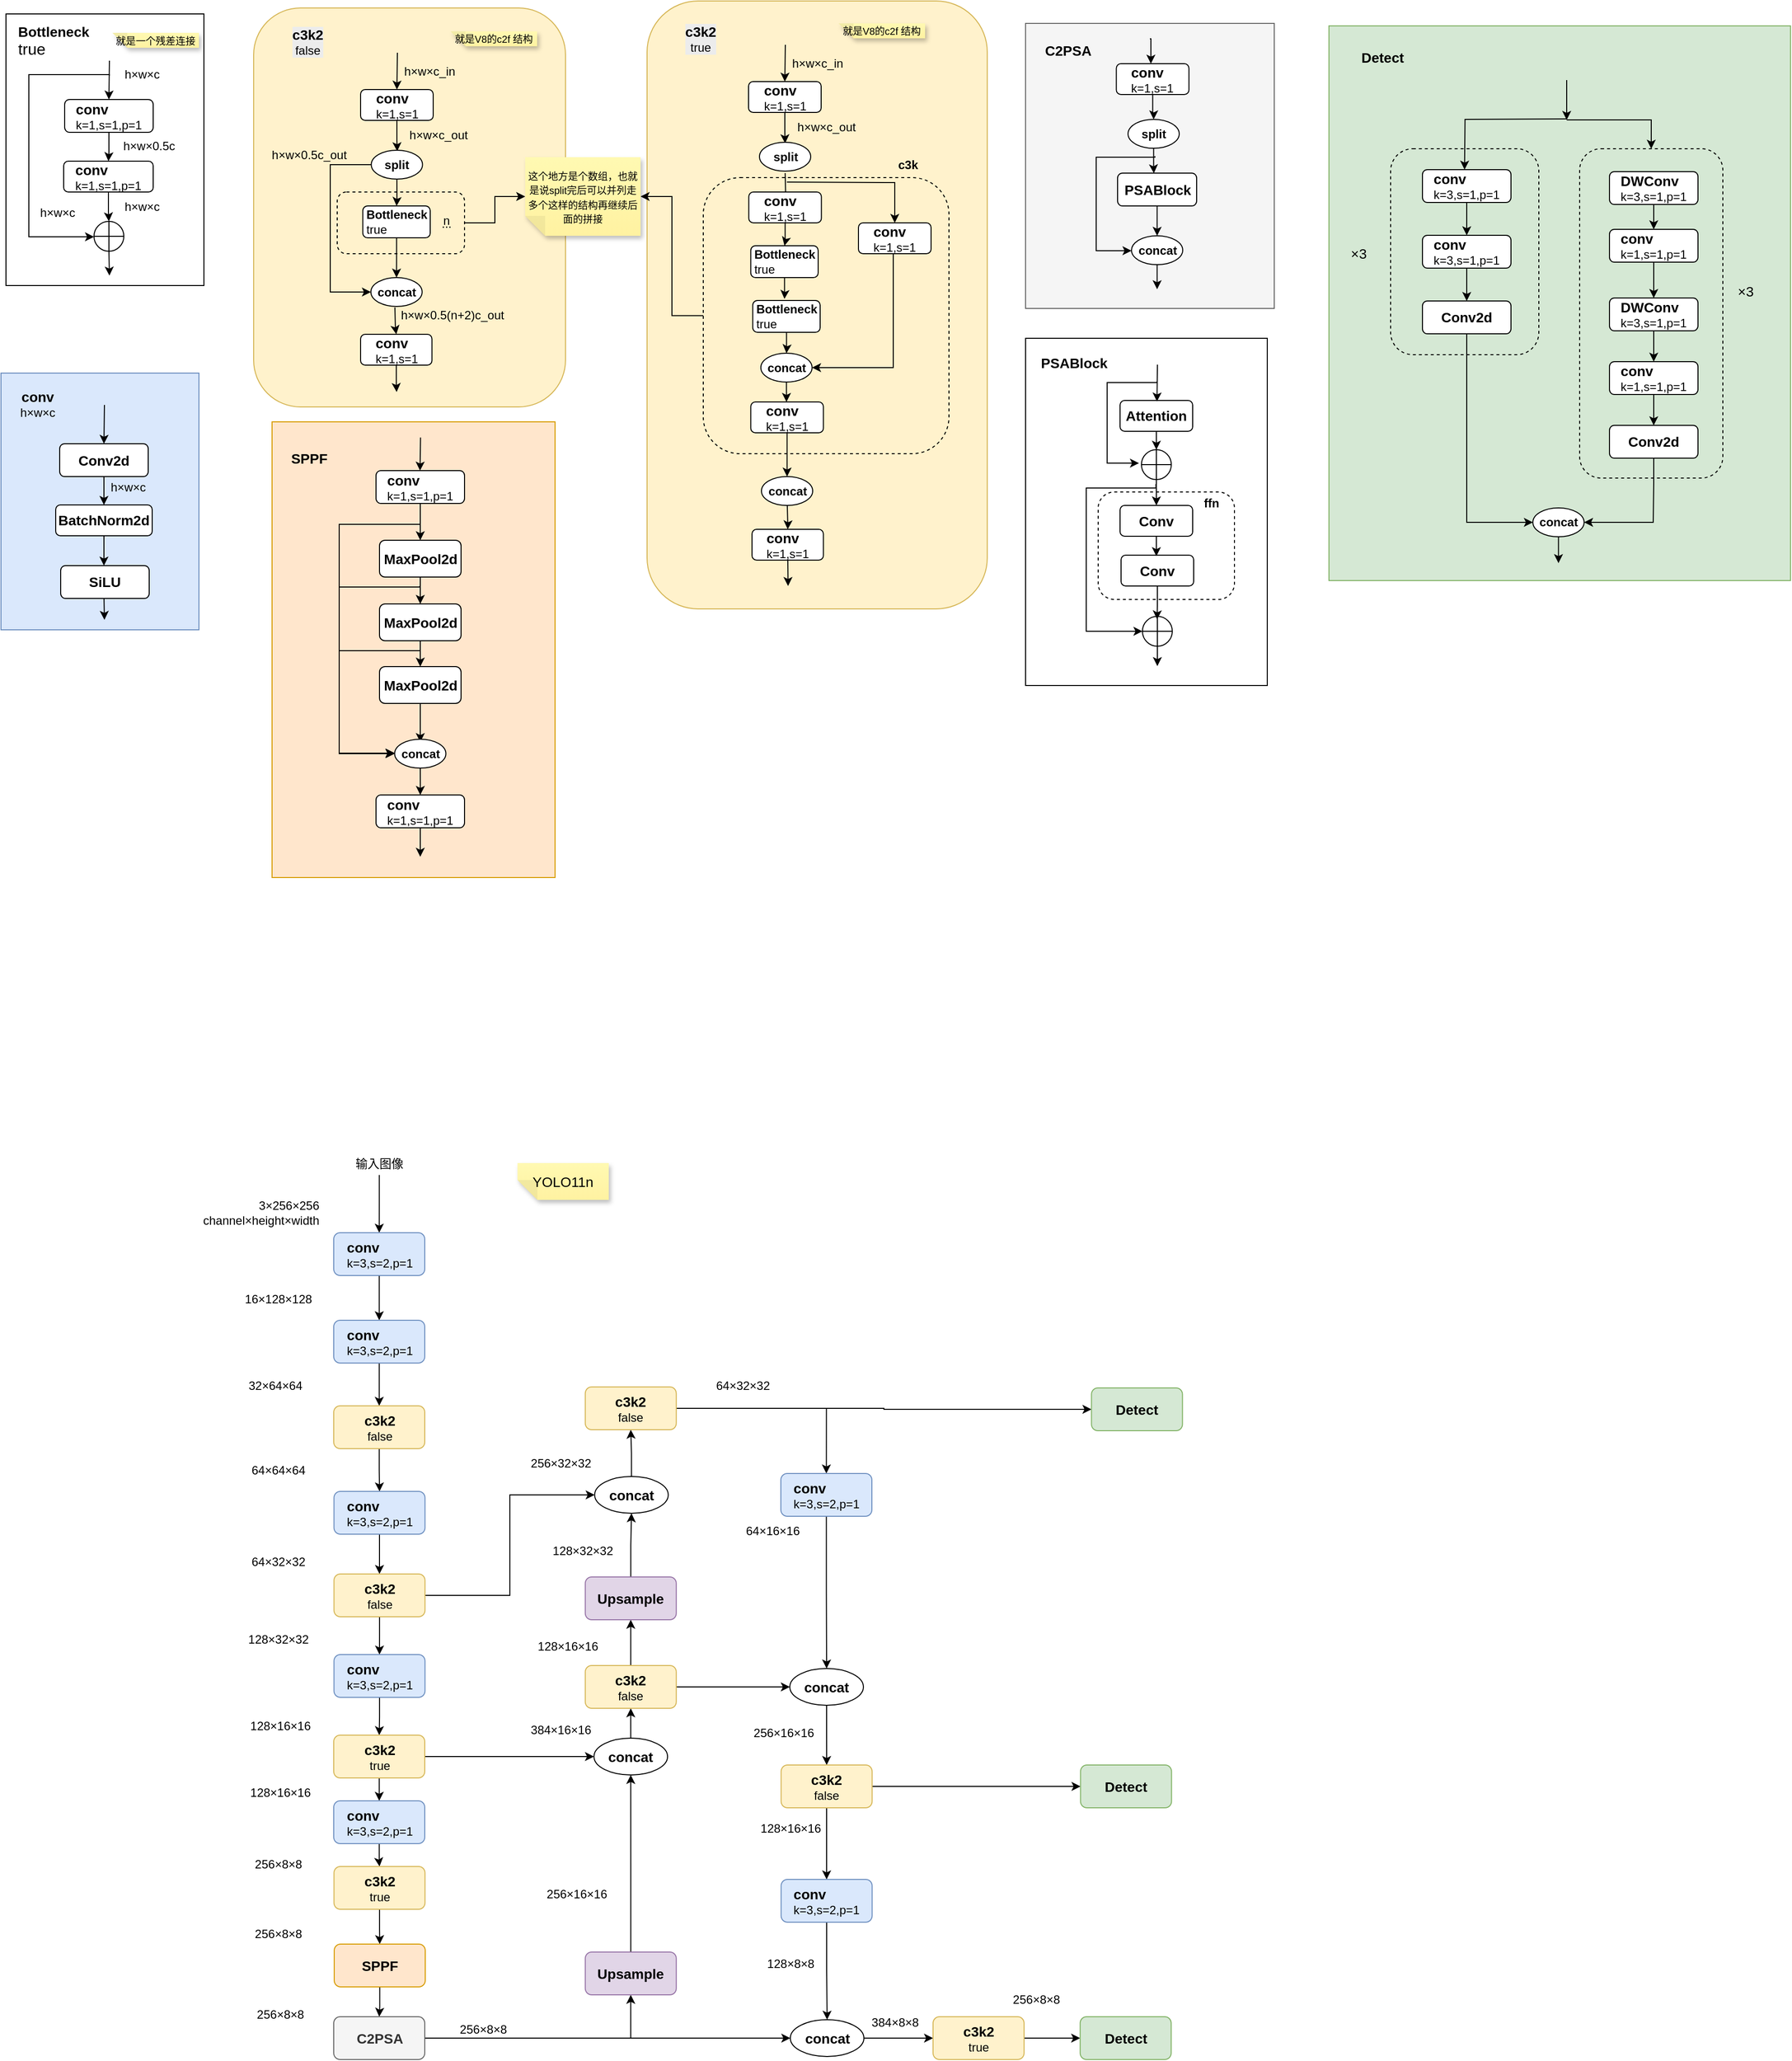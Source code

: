 <mxfile version="28.2.0">
  <diagram name="第 1 页" id="KGEtSgJPSkYe_dZGQtCE">
    <mxGraphModel dx="2975" dy="2761" grid="0" gridSize="10" guides="1" tooltips="1" connect="1" arrows="1" fold="1" page="0" pageScale="1" pageWidth="827" pageHeight="1169" math="0" shadow="0">
      <root>
        <mxCell id="0" />
        <mxCell id="1" parent="0" />
        <mxCell id="RdfNYfSdjUfIYxGeZhfG-112" value="" style="rounded=0;whiteSpace=wrap;html=1;fillColor=#d5e8d4;strokeColor=#82b366;" vertex="1" parent="1">
          <mxGeometry x="907" y="-1305" width="464" height="557.5" as="geometry" />
        </mxCell>
        <mxCell id="z9zd0fYM2otDX-iHmuw7-230" value="" style="rounded=0;whiteSpace=wrap;html=1;fillColor=#f5f5f5;fontColor=#333333;strokeColor=#666666;" parent="1" vertex="1">
          <mxGeometry x="602" y="-1307.5" width="250" height="286.5" as="geometry" />
        </mxCell>
        <mxCell id="RdfNYfSdjUfIYxGeZhfG-104" value="" style="rounded=1;whiteSpace=wrap;html=1;fillColor=none;dashed=1;" vertex="1" parent="1">
          <mxGeometry x="1159" y="-1181.5" width="144" height="331" as="geometry" />
        </mxCell>
        <mxCell id="RdfNYfSdjUfIYxGeZhfG-90" value="" style="rounded=1;whiteSpace=wrap;html=1;fillColor=none;dashed=1;" vertex="1" parent="1">
          <mxGeometry x="969" y="-1181.5" width="149" height="207" as="geometry" />
        </mxCell>
        <mxCell id="z9zd0fYM2otDX-iHmuw7-217" value="" style="rounded=0;whiteSpace=wrap;html=1;fillColor=none;" parent="1" vertex="1">
          <mxGeometry x="602" y="-991" width="243" height="349" as="geometry" />
        </mxCell>
        <mxCell id="z9zd0fYM2otDX-iHmuw7-202" value="" style="rounded=1;whiteSpace=wrap;html=1;fillColor=none;dashed=1;" parent="1" vertex="1">
          <mxGeometry x="675" y="-836.5" width="137" height="108" as="geometry" />
        </mxCell>
        <mxCell id="z9zd0fYM2otDX-iHmuw7-177" value="" style="rounded=0;whiteSpace=wrap;html=1;fillColor=#ffe6cc;strokeColor=#d79b00;" parent="1" vertex="1">
          <mxGeometry x="-155.5" y="-907" width="284.5" height="458" as="geometry" />
        </mxCell>
        <mxCell id="z9zd0fYM2otDX-iHmuw7-150" value="&lt;div style=&quot;&quot;&gt;&lt;br&gt;&lt;/div&gt;" style="rounded=1;whiteSpace=wrap;html=1;align=center;fillColor=#fff2cc;strokeColor=#d6b656;" parent="1" vertex="1">
          <mxGeometry x="221.5" y="-1330" width="342" height="611" as="geometry" />
        </mxCell>
        <mxCell id="z9zd0fYM2otDX-iHmuw7-23" value="&lt;div style=&quot;&quot;&gt;&lt;br&gt;&lt;/div&gt;" style="rounded=1;whiteSpace=wrap;html=1;align=center;fillColor=#fff2cc;strokeColor=#d6b656;" parent="1" vertex="1">
          <mxGeometry x="-174" y="-1323" width="313.5" height="401" as="geometry" />
        </mxCell>
        <mxCell id="z9zd0fYM2otDX-iHmuw7-154" style="edgeStyle=orthogonalEdgeStyle;rounded=0;orthogonalLoop=1;jettySize=auto;html=1;" parent="1" source="z9zd0fYM2otDX-iHmuw7-79" target="z9zd0fYM2otDX-iHmuw7-151" edge="1">
          <mxGeometry relative="1" as="geometry" />
        </mxCell>
        <mxCell id="z9zd0fYM2otDX-iHmuw7-79" value="" style="rounded=1;whiteSpace=wrap;html=1;fillColor=none;dashed=1;" parent="1" vertex="1">
          <mxGeometry x="278" y="-1152.5" width="247" height="277.5" as="geometry" />
        </mxCell>
        <mxCell id="z9zd0fYM2otDX-iHmuw7-46" value="" style="rounded=0;whiteSpace=wrap;html=1;fillColor=none;" parent="1" vertex="1">
          <mxGeometry x="-423" y="-1317" width="199" height="273" as="geometry" />
        </mxCell>
        <mxCell id="z9zd0fYM2otDX-iHmuw7-63" style="edgeStyle=orthogonalEdgeStyle;rounded=0;orthogonalLoop=1;jettySize=auto;html=1;" parent="1" source="z9zd0fYM2otDX-iHmuw7-24" edge="1">
          <mxGeometry relative="1" as="geometry">
            <mxPoint x="-29.686" y="-1179" as="targetPoint" />
          </mxGeometry>
        </mxCell>
        <mxCell id="z9zd0fYM2otDX-iHmuw7-24" value="&lt;div style=&quot;text-align: left;&quot;&gt;&lt;span style=&quot;font-size: 14px; background-color: transparent; color: light-dark(rgb(0, 0, 0), rgb(255, 255, 255));&quot;&gt;&lt;b&gt;conv&lt;/b&gt;&lt;/span&gt;&lt;/div&gt;&lt;div&gt;k=1,s=1&lt;/div&gt;" style="rounded=1;whiteSpace=wrap;html=1;" parent="1" vertex="1">
          <mxGeometry x="-66.5" y="-1241" width="73" height="31" as="geometry" />
        </mxCell>
        <mxCell id="z9zd0fYM2otDX-iHmuw7-25" value="h×w×c_in" style="text;html=1;align=center;verticalAlign=middle;whiteSpace=wrap;rounded=0;" parent="1" vertex="1">
          <mxGeometry x="-27.5" y="-1274" width="60" height="30" as="geometry" />
        </mxCell>
        <mxCell id="z9zd0fYM2otDX-iHmuw7-26" value="h×w×c_out" style="text;html=1;align=center;verticalAlign=middle;whiteSpace=wrap;rounded=0;" parent="1" vertex="1">
          <mxGeometry x="-18.5" y="-1210" width="60" height="30" as="geometry" />
        </mxCell>
        <mxCell id="z9zd0fYM2otDX-iHmuw7-28" value="h×w×0.5c_out" style="text;html=1;align=center;verticalAlign=middle;whiteSpace=wrap;rounded=0;" parent="1" vertex="1">
          <mxGeometry x="-148.5" y="-1190" width="60" height="30" as="geometry" />
        </mxCell>
        <mxCell id="z9zd0fYM2otDX-iHmuw7-31" value="&lt;b&gt;Bottleneck&lt;/b&gt;&lt;div style=&quot;text-align: left;&quot;&gt;true&lt;/div&gt;" style="rounded=1;whiteSpace=wrap;html=1;" parent="1" vertex="1">
          <mxGeometry x="-64.25" y="-1124" width="67.75" height="32" as="geometry" />
        </mxCell>
        <mxCell id="z9zd0fYM2otDX-iHmuw7-36" value="" style="edgeStyle=orthogonalEdgeStyle;rounded=0;orthogonalLoop=1;jettySize=auto;html=1;" parent="1" source="z9zd0fYM2otDX-iHmuw7-33" target="z9zd0fYM2otDX-iHmuw7-34" edge="1">
          <mxGeometry relative="1" as="geometry" />
        </mxCell>
        <mxCell id="z9zd0fYM2otDX-iHmuw7-33" value="&lt;div style=&quot;text-align: left;&quot;&gt;&lt;span style=&quot;font-size: 14px; background-color: transparent; color: light-dark(rgb(0, 0, 0), rgb(255, 255, 255));&quot;&gt;&lt;b&gt;conv&lt;/b&gt;&lt;/span&gt;&lt;/div&gt;&lt;div&gt;k=1,s=1,p=1&lt;/div&gt;" style="rounded=1;whiteSpace=wrap;html=1;" parent="1" vertex="1">
          <mxGeometry x="-364" y="-1231" width="89" height="33" as="geometry" />
        </mxCell>
        <mxCell id="z9zd0fYM2otDX-iHmuw7-43" value="" style="edgeStyle=orthogonalEdgeStyle;rounded=0;orthogonalLoop=1;jettySize=auto;html=1;" parent="1" source="z9zd0fYM2otDX-iHmuw7-34" target="z9zd0fYM2otDX-iHmuw7-41" edge="1">
          <mxGeometry relative="1" as="geometry" />
        </mxCell>
        <mxCell id="z9zd0fYM2otDX-iHmuw7-34" value="&lt;div style=&quot;text-align: left;&quot;&gt;&lt;span style=&quot;font-size: 14px; background-color: transparent; color: light-dark(rgb(0, 0, 0), rgb(255, 255, 255));&quot;&gt;&lt;b&gt;conv&lt;/b&gt;&lt;/span&gt;&lt;/div&gt;&lt;div&gt;k=1,s=1,p=1&lt;/div&gt;" style="rounded=1;whiteSpace=wrap;html=1;" parent="1" vertex="1">
          <mxGeometry x="-365" y="-1169" width="90" height="31" as="geometry" />
        </mxCell>
        <mxCell id="z9zd0fYM2otDX-iHmuw7-35" value="" style="endArrow=classic;html=1;rounded=0;entryX=0.5;entryY=0;entryDx=0;entryDy=0;" parent="1" target="z9zd0fYM2otDX-iHmuw7-33" edge="1">
          <mxGeometry width="50" height="50" relative="1" as="geometry">
            <mxPoint x="-319" y="-1270" as="sourcePoint" />
            <mxPoint x="-99" y="-1129" as="targetPoint" />
          </mxGeometry>
        </mxCell>
        <mxCell id="z9zd0fYM2otDX-iHmuw7-42" style="edgeStyle=orthogonalEdgeStyle;rounded=0;orthogonalLoop=1;jettySize=auto;html=1;entryX=0;entryY=0.5;entryDx=0;entryDy=0;" parent="1" target="z9zd0fYM2otDX-iHmuw7-41" edge="1">
          <mxGeometry relative="1" as="geometry">
            <mxPoint x="-409" y="-1054" as="targetPoint" />
            <mxPoint x="-319" y="-1255" as="sourcePoint" />
            <Array as="points">
              <mxPoint x="-400" y="-1256" />
              <mxPoint x="-400" y="-1093" />
              <mxPoint x="-335" y="-1093" />
            </Array>
          </mxGeometry>
        </mxCell>
        <mxCell id="z9zd0fYM2otDX-iHmuw7-37" value="h×w×c" style="text;html=1;align=center;verticalAlign=middle;whiteSpace=wrap;rounded=0;" parent="1" vertex="1">
          <mxGeometry x="-316" y="-1271" width="60" height="30" as="geometry" />
        </mxCell>
        <mxCell id="z9zd0fYM2otDX-iHmuw7-38" value="h×w×0.5c" style="text;html=1;align=center;verticalAlign=middle;whiteSpace=wrap;rounded=0;" parent="1" vertex="1">
          <mxGeometry x="-309" y="-1199" width="60" height="30" as="geometry" />
        </mxCell>
        <mxCell id="z9zd0fYM2otDX-iHmuw7-39" value="h×w×c" style="text;html=1;align=center;verticalAlign=middle;whiteSpace=wrap;rounded=0;" parent="1" vertex="1">
          <mxGeometry x="-316" y="-1138.5" width="60" height="30" as="geometry" />
        </mxCell>
        <mxCell id="z9zd0fYM2otDX-iHmuw7-41" value="" style="shape=orEllipse;perimeter=ellipsePerimeter;whiteSpace=wrap;html=1;backgroundOutline=1;" parent="1" vertex="1">
          <mxGeometry x="-334.5" y="-1108.5" width="30" height="30" as="geometry" />
        </mxCell>
        <mxCell id="z9zd0fYM2otDX-iHmuw7-44" value="h×w×c" style="text;html=1;align=center;verticalAlign=middle;whiteSpace=wrap;rounded=0;" parent="1" vertex="1">
          <mxGeometry x="-401" y="-1132" width="60" height="30" as="geometry" />
        </mxCell>
        <mxCell id="z9zd0fYM2otDX-iHmuw7-48" value="&lt;b&gt;&lt;font style=&quot;font-size: 14px;&quot;&gt;Bottleneck&lt;/font&gt;&lt;/b&gt;&lt;div style=&quot;text-align: left;&quot;&gt;&lt;font size=&quot;3&quot;&gt;true&lt;/font&gt;&lt;/div&gt;" style="text;html=1;align=center;verticalAlign=middle;whiteSpace=wrap;rounded=0;" parent="1" vertex="1">
          <mxGeometry x="-412" y="-1308.75" width="74" height="36.5" as="geometry" />
        </mxCell>
        <mxCell id="z9zd0fYM2otDX-iHmuw7-49" value="&lt;font style=&quot;font-size: 10px;&quot;&gt;就是一个残差连接&lt;/font&gt;" style="shape=note;whiteSpace=wrap;html=1;backgroundOutline=1;fontColor=#000000;darkOpacity=0.05;fillColor=#FFF9B2;strokeColor=none;fillStyle=solid;direction=west;gradientDirection=north;gradientColor=#FFF2A1;shadow=1;size=20;pointerEvents=1;" parent="1" vertex="1">
          <mxGeometry x="-316" y="-1298" width="87" height="15" as="geometry" />
        </mxCell>
        <mxCell id="z9zd0fYM2otDX-iHmuw7-50" value="" style="endArrow=classic;html=1;rounded=0;exitX=0.5;exitY=1;exitDx=0;exitDy=0;" parent="1" source="z9zd0fYM2otDX-iHmuw7-41" edge="1">
          <mxGeometry width="50" height="50" relative="1" as="geometry">
            <mxPoint x="-307" y="-1068" as="sourcePoint" />
            <mxPoint x="-319" y="-1054" as="targetPoint" />
          </mxGeometry>
        </mxCell>
        <mxCell id="z9zd0fYM2otDX-iHmuw7-56" value="" style="edgeStyle=orthogonalEdgeStyle;rounded=0;orthogonalLoop=1;jettySize=auto;html=1;" parent="1" target="z9zd0fYM2otDX-iHmuw7-52" edge="1">
          <mxGeometry relative="1" as="geometry">
            <mxPoint x="-32" y="-1022" as="sourcePoint" />
          </mxGeometry>
        </mxCell>
        <mxCell id="z9zd0fYM2otDX-iHmuw7-81" style="edgeStyle=orthogonalEdgeStyle;rounded=0;orthogonalLoop=1;jettySize=auto;html=1;" parent="1" source="z9zd0fYM2otDX-iHmuw7-52" edge="1">
          <mxGeometry relative="1" as="geometry">
            <mxPoint x="-30.25" y="-937" as="targetPoint" />
          </mxGeometry>
        </mxCell>
        <mxCell id="z9zd0fYM2otDX-iHmuw7-52" value="&lt;div style=&quot;text-align: left;&quot;&gt;&lt;span style=&quot;font-size: 14px; background-color: transparent; color: light-dark(rgb(0, 0, 0), rgb(255, 255, 255));&quot;&gt;&lt;b&gt;conv&lt;/b&gt;&lt;/span&gt;&lt;/div&gt;&lt;div&gt;k=1,s=1&lt;/div&gt;" style="rounded=1;whiteSpace=wrap;html=1;" parent="1" vertex="1">
          <mxGeometry x="-66.5" y="-995" width="71.75" height="31" as="geometry" />
        </mxCell>
        <mxCell id="z9zd0fYM2otDX-iHmuw7-75" value="h×w×0.5(n+2)c_out" style="text;html=1;align=center;verticalAlign=middle;whiteSpace=wrap;rounded=0;" parent="1" vertex="1">
          <mxGeometry x="-3.75" y="-1029" width="60" height="30" as="geometry" />
        </mxCell>
        <mxCell id="z9zd0fYM2otDX-iHmuw7-78" value="" style="endArrow=classic;html=1;rounded=0;entryX=0.5;entryY=0;entryDx=0;entryDy=0;" parent="1" target="z9zd0fYM2otDX-iHmuw7-24" edge="1">
          <mxGeometry width="50" height="50" relative="1" as="geometry">
            <mxPoint x="-29.5" y="-1278" as="sourcePoint" />
            <mxPoint x="386.5" y="-1090" as="targetPoint" />
          </mxGeometry>
        </mxCell>
        <mxCell id="z9zd0fYM2otDX-iHmuw7-80" value="&lt;br&gt;&lt;div style=&quot;forced-color-adjust: none; color: rgb(0, 0, 0); font-family: Helvetica; font-size: 12px; font-style: normal; font-variant-ligatures: normal; font-variant-caps: normal; font-weight: 400; letter-spacing: normal; orphans: 2; text-align: center; text-indent: 0px; text-transform: none; widows: 2; word-spacing: 0px; -webkit-text-stroke-width: 0px; white-space: normal; background-color: rgb(236, 236, 236); text-decoration-thickness: initial; text-decoration-style: initial; text-decoration-color: initial;&quot;&gt;&lt;span style=&quot;forced-color-adjust: none; font-size: 14px;&quot;&gt;&lt;b style=&quot;forced-color-adjust: none;&quot;&gt;c3k2&lt;/b&gt;&lt;/span&gt;&lt;/div&gt;&lt;div style=&quot;forced-color-adjust: none; color: rgb(0, 0, 0); font-family: Helvetica; font-size: 12px; font-style: normal; font-variant-ligatures: normal; font-variant-caps: normal; font-weight: 400; letter-spacing: normal; orphans: 2; text-align: center; text-indent: 0px; text-transform: none; widows: 2; word-spacing: 0px; -webkit-text-stroke-width: 0px; white-space: normal; background-color: rgb(236, 236, 236); text-decoration-thickness: initial; text-decoration-style: initial; text-decoration-color: initial;&quot;&gt;false&lt;/div&gt;&lt;div&gt;&lt;br&gt;&lt;/div&gt;" style="text;html=1;align=center;verticalAlign=middle;whiteSpace=wrap;rounded=0;" parent="1" vertex="1">
          <mxGeometry x="-149" y="-1305" width="59" height="31" as="geometry" />
        </mxCell>
        <mxCell id="z9zd0fYM2otDX-iHmuw7-83" value="&lt;font style=&quot;font-size: 10px;&quot;&gt;就是V8的c2f 结构&lt;/font&gt;" style="shape=note;whiteSpace=wrap;html=1;backgroundOutline=1;fontColor=#000000;darkOpacity=0.05;fillColor=#FFF9B2;strokeColor=none;fillStyle=solid;direction=west;gradientDirection=north;gradientColor=#FFF2A1;shadow=1;size=20;pointerEvents=1;" parent="1" vertex="1">
          <mxGeometry x="24" y="-1299.5" width="87" height="15" as="geometry" />
        </mxCell>
        <mxCell id="z9zd0fYM2otDX-iHmuw7-92" style="edgeStyle=orthogonalEdgeStyle;rounded=0;orthogonalLoop=1;jettySize=auto;html=1;" parent="1" source="z9zd0fYM2otDX-iHmuw7-93" edge="1">
          <mxGeometry relative="1" as="geometry">
            <mxPoint x="360.314" y="-1187" as="targetPoint" />
          </mxGeometry>
        </mxCell>
        <mxCell id="z9zd0fYM2otDX-iHmuw7-93" value="&lt;div style=&quot;text-align: left;&quot;&gt;&lt;span style=&quot;font-size: 14px; background-color: transparent; color: light-dark(rgb(0, 0, 0), rgb(255, 255, 255));&quot;&gt;&lt;b&gt;conv&lt;/b&gt;&lt;/span&gt;&lt;/div&gt;&lt;div&gt;k=1,s=1&lt;/div&gt;" style="rounded=1;whiteSpace=wrap;html=1;" parent="1" vertex="1">
          <mxGeometry x="323.5" y="-1249" width="73" height="31" as="geometry" />
        </mxCell>
        <mxCell id="z9zd0fYM2otDX-iHmuw7-94" value="h×w×c_in" style="text;html=1;align=center;verticalAlign=middle;whiteSpace=wrap;rounded=0;" parent="1" vertex="1">
          <mxGeometry x="362.5" y="-1282" width="60" height="30" as="geometry" />
        </mxCell>
        <mxCell id="z9zd0fYM2otDX-iHmuw7-95" value="h×w×c_out" style="text;html=1;align=center;verticalAlign=middle;whiteSpace=wrap;rounded=0;" parent="1" vertex="1">
          <mxGeometry x="371.5" y="-1218" width="60" height="30" as="geometry" />
        </mxCell>
        <mxCell id="z9zd0fYM2otDX-iHmuw7-120" value="" style="edgeStyle=orthogonalEdgeStyle;rounded=0;orthogonalLoop=1;jettySize=auto;html=1;" parent="1" target="z9zd0fYM2otDX-iHmuw7-119" edge="1">
          <mxGeometry relative="1" as="geometry">
            <mxPoint x="360.314" y="-1157" as="sourcePoint" />
          </mxGeometry>
        </mxCell>
        <mxCell id="z9zd0fYM2otDX-iHmuw7-122" style="edgeStyle=orthogonalEdgeStyle;rounded=0;orthogonalLoop=1;jettySize=auto;html=1;entryX=0.5;entryY=0;entryDx=0;entryDy=0;" parent="1" target="z9zd0fYM2otDX-iHmuw7-123" edge="1">
          <mxGeometry relative="1" as="geometry">
            <mxPoint x="590.429" y="-1045.429" as="targetPoint" />
            <mxPoint x="362" y="-1148" as="sourcePoint" />
          </mxGeometry>
        </mxCell>
        <mxCell id="z9zd0fYM2otDX-iHmuw7-104" value="" style="edgeStyle=orthogonalEdgeStyle;rounded=0;orthogonalLoop=1;jettySize=auto;html=1;" parent="1" target="z9zd0fYM2otDX-iHmuw7-107" edge="1">
          <mxGeometry relative="1" as="geometry">
            <mxPoint x="362.457" y="-823.0" as="sourcePoint" />
          </mxGeometry>
        </mxCell>
        <mxCell id="z9zd0fYM2otDX-iHmuw7-106" style="edgeStyle=orthogonalEdgeStyle;rounded=0;orthogonalLoop=1;jettySize=auto;html=1;" parent="1" edge="1">
          <mxGeometry relative="1" as="geometry">
            <mxPoint x="363.25" y="-742" as="targetPoint" />
            <mxPoint x="362.931" y="-775" as="sourcePoint" />
          </mxGeometry>
        </mxCell>
        <mxCell id="z9zd0fYM2otDX-iHmuw7-107" value="&lt;div style=&quot;text-align: left;&quot;&gt;&lt;span style=&quot;font-size: 14px; background-color: transparent; color: light-dark(rgb(0, 0, 0), rgb(255, 255, 255));&quot;&gt;&lt;b&gt;conv&lt;/b&gt;&lt;/span&gt;&lt;/div&gt;&lt;div&gt;k=1,s=1&lt;/div&gt;" style="rounded=1;whiteSpace=wrap;html=1;" parent="1" vertex="1">
          <mxGeometry x="327" y="-799" width="71.75" height="31" as="geometry" />
        </mxCell>
        <mxCell id="z9zd0fYM2otDX-iHmuw7-116" value="" style="endArrow=classic;html=1;rounded=0;entryX=0.5;entryY=0;entryDx=0;entryDy=0;" parent="1" target="z9zd0fYM2otDX-iHmuw7-93" edge="1">
          <mxGeometry width="50" height="50" relative="1" as="geometry">
            <mxPoint x="360.5" y="-1286" as="sourcePoint" />
            <mxPoint x="776.5" y="-1098" as="targetPoint" />
          </mxGeometry>
        </mxCell>
        <mxCell id="z9zd0fYM2otDX-iHmuw7-117" value="&lt;br&gt;&lt;div style=&quot;forced-color-adjust: none; color: rgb(0, 0, 0); font-family: Helvetica; font-size: 12px; font-style: normal; font-variant-ligatures: normal; font-variant-caps: normal; font-weight: 400; letter-spacing: normal; orphans: 2; text-align: center; text-indent: 0px; text-transform: none; widows: 2; word-spacing: 0px; -webkit-text-stroke-width: 0px; white-space: normal; background-color: rgb(236, 236, 236); text-decoration-thickness: initial; text-decoration-style: initial; text-decoration-color: initial;&quot;&gt;&lt;span style=&quot;forced-color-adjust: none; font-size: 14px;&quot;&gt;&lt;b style=&quot;forced-color-adjust: none;&quot;&gt;c3k2&lt;/b&gt;&lt;/span&gt;&lt;/div&gt;&lt;div style=&quot;forced-color-adjust: none; color: rgb(0, 0, 0); font-family: Helvetica; font-size: 12px; font-style: normal; font-variant-ligatures: normal; font-variant-caps: normal; font-weight: 400; letter-spacing: normal; orphans: 2; text-align: center; text-indent: 0px; text-transform: none; widows: 2; word-spacing: 0px; -webkit-text-stroke-width: 0px; white-space: normal; background-color: rgb(236, 236, 236); text-decoration-thickness: initial; text-decoration-style: initial; text-decoration-color: initial;&quot;&gt;true&lt;/div&gt;&lt;div&gt;&lt;br&gt;&lt;/div&gt;" style="text;html=1;align=center;verticalAlign=middle;whiteSpace=wrap;rounded=0;" parent="1" vertex="1">
          <mxGeometry x="245.5" y="-1307.5" width="59" height="31" as="geometry" />
        </mxCell>
        <mxCell id="z9zd0fYM2otDX-iHmuw7-118" value="&lt;font style=&quot;font-size: 10px;&quot;&gt;就是V8的c2f 结构&lt;/font&gt;" style="shape=note;whiteSpace=wrap;html=1;backgroundOutline=1;fontColor=#000000;darkOpacity=0.05;fillColor=#FFF9B2;strokeColor=none;fillStyle=solid;direction=west;gradientDirection=north;gradientColor=#FFF2A1;shadow=1;size=20;pointerEvents=1;" parent="1" vertex="1">
          <mxGeometry x="414" y="-1307.5" width="87" height="15" as="geometry" />
        </mxCell>
        <mxCell id="z9zd0fYM2otDX-iHmuw7-128" style="edgeStyle=orthogonalEdgeStyle;rounded=0;orthogonalLoop=1;jettySize=auto;html=1;entryX=0.5;entryY=0;entryDx=0;entryDy=0;" parent="1" source="z9zd0fYM2otDX-iHmuw7-119" target="z9zd0fYM2otDX-iHmuw7-125" edge="1">
          <mxGeometry relative="1" as="geometry" />
        </mxCell>
        <mxCell id="z9zd0fYM2otDX-iHmuw7-119" value="&lt;div style=&quot;text-align: left;&quot;&gt;&lt;span style=&quot;font-size: 14px; background-color: transparent; color: light-dark(rgb(0, 0, 0), rgb(255, 255, 255));&quot;&gt;&lt;b&gt;conv&lt;/b&gt;&lt;/span&gt;&lt;/div&gt;&lt;div&gt;k=1,s=1&lt;/div&gt;" style="rounded=1;whiteSpace=wrap;html=1;" parent="1" vertex="1">
          <mxGeometry x="323.75" y="-1138" width="73" height="31" as="geometry" />
        </mxCell>
        <mxCell id="z9zd0fYM2otDX-iHmuw7-137" style="edgeStyle=orthogonalEdgeStyle;rounded=0;orthogonalLoop=1;jettySize=auto;html=1;entryX=1;entryY=0.5;entryDx=0;entryDy=0;" parent="1" source="z9zd0fYM2otDX-iHmuw7-123" target="z9zd0fYM2otDX-iHmuw7-135" edge="1">
          <mxGeometry relative="1" as="geometry">
            <Array as="points">
              <mxPoint x="469" y="-961" />
            </Array>
          </mxGeometry>
        </mxCell>
        <mxCell id="z9zd0fYM2otDX-iHmuw7-123" value="&lt;div style=&quot;text-align: left;&quot;&gt;&lt;span style=&quot;font-size: 14px; background-color: transparent; color: light-dark(rgb(0, 0, 0), rgb(255, 255, 255));&quot;&gt;&lt;b&gt;conv&lt;/b&gt;&lt;/span&gt;&lt;/div&gt;&lt;div&gt;k=1,s=1&lt;/div&gt;" style="rounded=1;whiteSpace=wrap;html=1;" parent="1" vertex="1">
          <mxGeometry x="434" y="-1107" width="73" height="31" as="geometry" />
        </mxCell>
        <mxCell id="z9zd0fYM2otDX-iHmuw7-129" style="edgeStyle=orthogonalEdgeStyle;rounded=0;orthogonalLoop=1;jettySize=auto;html=1;" parent="1" source="z9zd0fYM2otDX-iHmuw7-125" edge="1">
          <mxGeometry relative="1" as="geometry">
            <mxPoint x="359.625" y="-1030.571" as="targetPoint" />
          </mxGeometry>
        </mxCell>
        <mxCell id="z9zd0fYM2otDX-iHmuw7-125" value="&lt;b&gt;Bottleneck&lt;/b&gt;&lt;div style=&quot;text-align: left;&quot;&gt;true&lt;/div&gt;" style="rounded=1;whiteSpace=wrap;html=1;" parent="1" vertex="1">
          <mxGeometry x="325.75" y="-1084" width="67.75" height="32" as="geometry" />
        </mxCell>
        <mxCell id="z9zd0fYM2otDX-iHmuw7-136" value="" style="edgeStyle=orthogonalEdgeStyle;rounded=0;orthogonalLoop=1;jettySize=auto;html=1;" parent="1" source="z9zd0fYM2otDX-iHmuw7-126" target="z9zd0fYM2otDX-iHmuw7-135" edge="1">
          <mxGeometry relative="1" as="geometry" />
        </mxCell>
        <mxCell id="z9zd0fYM2otDX-iHmuw7-126" value="&lt;b&gt;Bottleneck&lt;/b&gt;&lt;div style=&quot;text-align: left;&quot;&gt;true&lt;/div&gt;" style="rounded=1;whiteSpace=wrap;html=1;" parent="1" vertex="1">
          <mxGeometry x="327.75" y="-1029" width="67.75" height="32" as="geometry" />
        </mxCell>
        <mxCell id="z9zd0fYM2otDX-iHmuw7-142" style="edgeStyle=orthogonalEdgeStyle;rounded=0;orthogonalLoop=1;jettySize=auto;html=1;" parent="1" source="z9zd0fYM2otDX-iHmuw7-131" target="z9zd0fYM2otDX-iHmuw7-31" edge="1">
          <mxGeometry relative="1" as="geometry" />
        </mxCell>
        <mxCell id="z9zd0fYM2otDX-iHmuw7-144" style="edgeStyle=orthogonalEdgeStyle;rounded=0;orthogonalLoop=1;jettySize=auto;html=1;entryX=0;entryY=0.5;entryDx=0;entryDy=0;" parent="1" source="z9zd0fYM2otDX-iHmuw7-131" target="z9zd0fYM2otDX-iHmuw7-132" edge="1">
          <mxGeometry relative="1" as="geometry">
            <Array as="points">
              <mxPoint x="-97" y="-1165" />
              <mxPoint x="-97" y="-1037" />
            </Array>
          </mxGeometry>
        </mxCell>
        <mxCell id="z9zd0fYM2otDX-iHmuw7-131" value="&lt;b&gt;split&lt;/b&gt;" style="ellipse;whiteSpace=wrap;html=1;" parent="1" vertex="1">
          <mxGeometry x="-55.75" y="-1180" width="51.5" height="29" as="geometry" />
        </mxCell>
        <mxCell id="z9zd0fYM2otDX-iHmuw7-133" value="&lt;b&gt;split&lt;/b&gt;" style="ellipse;whiteSpace=wrap;html=1;" parent="1" vertex="1">
          <mxGeometry x="334.5" y="-1188" width="51.5" height="29" as="geometry" />
        </mxCell>
        <mxCell id="z9zd0fYM2otDX-iHmuw7-139" value="" style="edgeStyle=orthogonalEdgeStyle;rounded=0;orthogonalLoop=1;jettySize=auto;html=1;" parent="1" source="z9zd0fYM2otDX-iHmuw7-135" target="z9zd0fYM2otDX-iHmuw7-138" edge="1">
          <mxGeometry relative="1" as="geometry" />
        </mxCell>
        <mxCell id="z9zd0fYM2otDX-iHmuw7-135" value="&lt;b&gt;concat&lt;/b&gt;" style="ellipse;whiteSpace=wrap;html=1;" parent="1" vertex="1">
          <mxGeometry x="335.88" y="-976" width="51.5" height="29" as="geometry" />
        </mxCell>
        <mxCell id="z9zd0fYM2otDX-iHmuw7-149" style="edgeStyle=orthogonalEdgeStyle;rounded=0;orthogonalLoop=1;jettySize=auto;html=1;entryX=0.5;entryY=0;entryDx=0;entryDy=0;" parent="1" source="z9zd0fYM2otDX-iHmuw7-138" target="z9zd0fYM2otDX-iHmuw7-145" edge="1">
          <mxGeometry relative="1" as="geometry" />
        </mxCell>
        <mxCell id="z9zd0fYM2otDX-iHmuw7-138" value="&lt;div style=&quot;text-align: left;&quot;&gt;&lt;span style=&quot;font-size: 14px; background-color: transparent; color: light-dark(rgb(0, 0, 0), rgb(255, 255, 255));&quot;&gt;&lt;b&gt;conv&lt;/b&gt;&lt;/span&gt;&lt;/div&gt;&lt;div&gt;k=1,s=1&lt;/div&gt;" style="rounded=1;whiteSpace=wrap;html=1;" parent="1" vertex="1">
          <mxGeometry x="325.75" y="-927" width="73" height="31" as="geometry" />
        </mxCell>
        <mxCell id="z9zd0fYM2otDX-iHmuw7-143" value="" style="edgeStyle=orthogonalEdgeStyle;rounded=0;orthogonalLoop=1;jettySize=auto;html=1;" parent="1" source="z9zd0fYM2otDX-iHmuw7-31" target="z9zd0fYM2otDX-iHmuw7-132" edge="1">
          <mxGeometry relative="1" as="geometry">
            <mxPoint x="-30" y="-1092" as="sourcePoint" />
            <mxPoint x="-32.771" y="-1038" as="targetPoint" />
          </mxGeometry>
        </mxCell>
        <mxCell id="z9zd0fYM2otDX-iHmuw7-132" value="&lt;b&gt;concat&lt;/b&gt;" style="ellipse;whiteSpace=wrap;html=1;" parent="1" vertex="1">
          <mxGeometry x="-56.13" y="-1052" width="51.5" height="29" as="geometry" />
        </mxCell>
        <mxCell id="z9zd0fYM2otDX-iHmuw7-145" value="&lt;b&gt;concat&lt;/b&gt;" style="ellipse;whiteSpace=wrap;html=1;" parent="1" vertex="1">
          <mxGeometry x="336.5" y="-852" width="51.5" height="29" as="geometry" />
        </mxCell>
        <mxCell id="z9zd0fYM2otDX-iHmuw7-148" value="&lt;b&gt;c3k&lt;/b&gt;" style="text;html=1;align=center;verticalAlign=middle;whiteSpace=wrap;rounded=0;" parent="1" vertex="1">
          <mxGeometry x="454" y="-1180" width="60" height="30" as="geometry" />
        </mxCell>
        <mxCell id="z9zd0fYM2otDX-iHmuw7-151" value="&lt;font style=&quot;font-size: 10px;&quot;&gt;这个地方是个数组，也就是说split完后可以并列走多个这样的结构再继续后面的拼接&lt;/font&gt;" style="shape=note;whiteSpace=wrap;html=1;backgroundOutline=1;fontColor=#000000;darkOpacity=0.05;fillColor=#FFF9B2;strokeColor=none;fillStyle=solid;direction=west;gradientDirection=north;gradientColor=#FFF2A1;shadow=1;size=20;pointerEvents=1;" parent="1" vertex="1">
          <mxGeometry x="99" y="-1173" width="116" height="79" as="geometry" />
        </mxCell>
        <mxCell id="z9zd0fYM2otDX-iHmuw7-153" style="edgeStyle=orthogonalEdgeStyle;rounded=0;orthogonalLoop=1;jettySize=auto;html=1;" parent="1" source="z9zd0fYM2otDX-iHmuw7-152" target="z9zd0fYM2otDX-iHmuw7-151" edge="1">
          <mxGeometry relative="1" as="geometry" />
        </mxCell>
        <mxCell id="z9zd0fYM2otDX-iHmuw7-152" value="" style="rounded=1;whiteSpace=wrap;html=1;fillColor=none;dashed=1;" parent="1" vertex="1">
          <mxGeometry x="-90" y="-1138" width="128" height="62" as="geometry" />
        </mxCell>
        <mxCell id="z9zd0fYM2otDX-iHmuw7-155" value="..." style="text;html=1;align=center;verticalAlign=middle;whiteSpace=wrap;rounded=0;" parent="1" vertex="1">
          <mxGeometry x="-10.0" y="-1121" width="60" height="29" as="geometry" />
        </mxCell>
        <mxCell id="z9zd0fYM2otDX-iHmuw7-156" value="n" style="text;html=1;align=center;verticalAlign=middle;whiteSpace=wrap;rounded=0;" parent="1" vertex="1">
          <mxGeometry x="-10" y="-1124" width="60" height="30" as="geometry" />
        </mxCell>
        <mxCell id="z9zd0fYM2otDX-iHmuw7-166" style="edgeStyle=orthogonalEdgeStyle;rounded=0;orthogonalLoop=1;jettySize=auto;html=1;" parent="1" source="z9zd0fYM2otDX-iHmuw7-160" target="z9zd0fYM2otDX-iHmuw7-162" edge="1">
          <mxGeometry relative="1" as="geometry" />
        </mxCell>
        <mxCell id="z9zd0fYM2otDX-iHmuw7-160" value="&lt;div style=&quot;text-align: left;&quot;&gt;&lt;span style=&quot;font-size: 14px; background-color: transparent; color: light-dark(rgb(0, 0, 0), rgb(255, 255, 255));&quot;&gt;&lt;b&gt;conv&lt;/b&gt;&lt;/span&gt;&lt;/div&gt;&lt;div&gt;k=1,s=1,p=1&lt;/div&gt;" style="rounded=1;whiteSpace=wrap;html=1;" parent="1" vertex="1">
          <mxGeometry x="-51" y="-858" width="89" height="33" as="geometry" />
        </mxCell>
        <mxCell id="z9zd0fYM2otDX-iHmuw7-162" value="&lt;span style=&quot;font-size: 14px;&quot;&gt;&lt;b&gt;MaxPool2d&lt;/b&gt;&lt;/span&gt;" style="rounded=1;whiteSpace=wrap;html=1;" parent="1" vertex="1">
          <mxGeometry x="-47.5" y="-788" width="82" height="37" as="geometry" />
        </mxCell>
        <mxCell id="RdfNYfSdjUfIYxGeZhfG-17" style="edgeStyle=orthogonalEdgeStyle;rounded=0;orthogonalLoop=1;jettySize=auto;html=1;" edge="1" parent="1" source="z9zd0fYM2otDX-iHmuw7-163">
          <mxGeometry relative="1" as="geometry">
            <mxPoint x="-6.5" y="-585.138" as="targetPoint" />
          </mxGeometry>
        </mxCell>
        <mxCell id="z9zd0fYM2otDX-iHmuw7-163" value="&lt;span style=&quot;font-size: 14px;&quot;&gt;&lt;b&gt;MaxPool2d&lt;/b&gt;&lt;/span&gt;" style="rounded=1;whiteSpace=wrap;html=1;" parent="1" vertex="1">
          <mxGeometry x="-47.5" y="-661" width="82" height="37" as="geometry" />
        </mxCell>
        <mxCell id="RdfNYfSdjUfIYxGeZhfG-18" style="edgeStyle=orthogonalEdgeStyle;rounded=0;orthogonalLoop=1;jettySize=auto;html=1;" edge="1" parent="1" source="z9zd0fYM2otDX-iHmuw7-164" target="z9zd0fYM2otDX-iHmuw7-169">
          <mxGeometry relative="1" as="geometry" />
        </mxCell>
        <mxCell id="z9zd0fYM2otDX-iHmuw7-164" value="&lt;b&gt;concat&lt;/b&gt;" style="ellipse;whiteSpace=wrap;html=1;" parent="1" vertex="1">
          <mxGeometry x="-32.25" y="-588" width="51.5" height="29" as="geometry" />
        </mxCell>
        <mxCell id="RdfNYfSdjUfIYxGeZhfG-24" style="edgeStyle=orthogonalEdgeStyle;rounded=0;orthogonalLoop=1;jettySize=auto;html=1;" edge="1" parent="1" source="z9zd0fYM2otDX-iHmuw7-169">
          <mxGeometry relative="1" as="geometry">
            <mxPoint x="-6.5" y="-469.833" as="targetPoint" />
          </mxGeometry>
        </mxCell>
        <mxCell id="z9zd0fYM2otDX-iHmuw7-169" value="&lt;div style=&quot;text-align: left;&quot;&gt;&lt;span style=&quot;font-size: 14px; background-color: transparent; color: light-dark(rgb(0, 0, 0), rgb(255, 255, 255));&quot;&gt;&lt;b&gt;conv&lt;/b&gt;&lt;/span&gt;&lt;/div&gt;&lt;div&gt;k=1,s=1,p=1&lt;/div&gt;" style="rounded=1;whiteSpace=wrap;html=1;" parent="1" vertex="1">
          <mxGeometry x="-51" y="-532" width="89" height="33" as="geometry" />
        </mxCell>
        <mxCell id="z9zd0fYM2otDX-iHmuw7-176" style="edgeStyle=orthogonalEdgeStyle;rounded=0;orthogonalLoop=1;jettySize=auto;html=1;" parent="1" edge="1">
          <mxGeometry relative="1" as="geometry">
            <mxPoint x="-6.75" y="-858.004" as="targetPoint" />
            <mxPoint x="-6.25" y="-891.29" as="sourcePoint" />
          </mxGeometry>
        </mxCell>
        <mxCell id="z9zd0fYM2otDX-iHmuw7-179" value="&lt;span style=&quot;font-size: 14px;&quot;&gt;&lt;b&gt;SPPF&lt;/b&gt;&lt;/span&gt;" style="text;html=1;align=center;verticalAlign=middle;whiteSpace=wrap;rounded=0;" parent="1" vertex="1">
          <mxGeometry x="-155.5" y="-888.5" width="74" height="36.5" as="geometry" />
        </mxCell>
        <mxCell id="z9zd0fYM2otDX-iHmuw7-180" value="" style="rounded=0;whiteSpace=wrap;html=1;fillColor=#dae8fc;strokeColor=#6c8ebf;" parent="1" vertex="1">
          <mxGeometry x="-428" y="-956" width="199" height="258" as="geometry" />
        </mxCell>
        <mxCell id="z9zd0fYM2otDX-iHmuw7-181" value="" style="edgeStyle=orthogonalEdgeStyle;rounded=0;orthogonalLoop=1;jettySize=auto;html=1;" parent="1" source="z9zd0fYM2otDX-iHmuw7-182" target="z9zd0fYM2otDX-iHmuw7-184" edge="1">
          <mxGeometry relative="1" as="geometry" />
        </mxCell>
        <mxCell id="z9zd0fYM2otDX-iHmuw7-182" value="&lt;div style=&quot;text-align: left;&quot;&gt;&lt;span style=&quot;font-size: 14px;&quot;&gt;&lt;b&gt;Conv2d&lt;/b&gt;&lt;/span&gt;&lt;/div&gt;" style="rounded=1;whiteSpace=wrap;html=1;" parent="1" vertex="1">
          <mxGeometry x="-369" y="-885" width="89" height="33" as="geometry" />
        </mxCell>
        <mxCell id="z9zd0fYM2otDX-iHmuw7-183" value="" style="edgeStyle=orthogonalEdgeStyle;rounded=0;orthogonalLoop=1;jettySize=auto;html=1;" parent="1" source="z9zd0fYM2otDX-iHmuw7-184" edge="1">
          <mxGeometry relative="1" as="geometry">
            <mxPoint x="-324.5" y="-762.5" as="targetPoint" />
          </mxGeometry>
        </mxCell>
        <mxCell id="z9zd0fYM2otDX-iHmuw7-184" value="&lt;div style=&quot;text-align: left;&quot;&gt;&lt;span style=&quot;font-size: 14px;&quot;&gt;&lt;b&gt;BatchNorm2d&lt;/b&gt;&lt;/span&gt;&lt;/div&gt;" style="rounded=1;whiteSpace=wrap;html=1;" parent="1" vertex="1">
          <mxGeometry x="-373" y="-823.5" width="97" height="31" as="geometry" />
        </mxCell>
        <mxCell id="z9zd0fYM2otDX-iHmuw7-185" value="" style="endArrow=classic;html=1;rounded=0;entryX=0.5;entryY=0;entryDx=0;entryDy=0;" parent="1" target="z9zd0fYM2otDX-iHmuw7-182" edge="1">
          <mxGeometry width="50" height="50" relative="1" as="geometry">
            <mxPoint x="-324" y="-924" as="sourcePoint" />
            <mxPoint x="-104" y="-783" as="targetPoint" />
          </mxGeometry>
        </mxCell>
        <mxCell id="z9zd0fYM2otDX-iHmuw7-189" value="h×w×c" style="text;html=1;align=center;verticalAlign=middle;whiteSpace=wrap;rounded=0;" parent="1" vertex="1">
          <mxGeometry x="-329.75" y="-856.5" width="60" height="30" as="geometry" />
        </mxCell>
        <mxCell id="z9zd0fYM2otDX-iHmuw7-191" value="h×w×c" style="text;html=1;align=center;verticalAlign=middle;whiteSpace=wrap;rounded=0;" parent="1" vertex="1">
          <mxGeometry x="-421" y="-931" width="60" height="30" as="geometry" />
        </mxCell>
        <mxCell id="z9zd0fYM2otDX-iHmuw7-192" value="&lt;span style=&quot;font-size: 14px;&quot;&gt;&lt;b&gt;conv&lt;/b&gt;&lt;/span&gt;" style="text;html=1;align=center;verticalAlign=middle;whiteSpace=wrap;rounded=0;" parent="1" vertex="1">
          <mxGeometry x="-428" y="-950" width="74" height="36.5" as="geometry" />
        </mxCell>
        <mxCell id="z9zd0fYM2otDX-iHmuw7-194" value="" style="endArrow=classic;html=1;rounded=0;exitX=0.5;exitY=1;exitDx=0;exitDy=0;" parent="1" edge="1">
          <mxGeometry width="50" height="50" relative="1" as="geometry">
            <mxPoint x="-324.5" y="-732.5" as="sourcePoint" />
            <mxPoint x="-324" y="-708" as="targetPoint" />
          </mxGeometry>
        </mxCell>
        <mxCell id="z9zd0fYM2otDX-iHmuw7-195" value="&lt;div style=&quot;text-align: left;&quot;&gt;&lt;span style=&quot;font-size: 14px;&quot;&gt;&lt;b&gt;SiLU&lt;/b&gt;&lt;/span&gt;&lt;/div&gt;" style="rounded=1;whiteSpace=wrap;html=1;" parent="1" vertex="1">
          <mxGeometry x="-368" y="-762.5" width="89" height="33" as="geometry" />
        </mxCell>
        <mxCell id="z9zd0fYM2otDX-iHmuw7-198" value="&lt;span style=&quot;font-size: 14px;&quot;&gt;&lt;b&gt;PSABlock&lt;/b&gt;&lt;/span&gt;" style="text;html=1;align=center;verticalAlign=middle;whiteSpace=wrap;rounded=0;" parent="1" vertex="1">
          <mxGeometry x="614" y="-984.5" width="74" height="36.5" as="geometry" />
        </mxCell>
        <mxCell id="z9zd0fYM2otDX-iHmuw7-208" style="edgeStyle=orthogonalEdgeStyle;rounded=0;orthogonalLoop=1;jettySize=auto;html=1;entryX=0.5;entryY=0;entryDx=0;entryDy=0;" parent="1" source="z9zd0fYM2otDX-iHmuw7-199" target="z9zd0fYM2otDX-iHmuw7-205" edge="1">
          <mxGeometry relative="1" as="geometry" />
        </mxCell>
        <mxCell id="z9zd0fYM2otDX-iHmuw7-199" value="&lt;div style=&quot;text-align: left;&quot;&gt;&lt;span style=&quot;font-size: 14px;&quot;&gt;&lt;b&gt;Attention&lt;/b&gt;&lt;/span&gt;&lt;/div&gt;" style="rounded=1;whiteSpace=wrap;html=1;" parent="1" vertex="1">
          <mxGeometry x="697" y="-928.5" width="73" height="31" as="geometry" />
        </mxCell>
        <mxCell id="z9zd0fYM2otDX-iHmuw7-200" value="&lt;div style=&quot;text-align: left;&quot;&gt;&lt;span style=&quot;font-size: 14px;&quot;&gt;&lt;b&gt;Conv&lt;/b&gt;&lt;/span&gt;&lt;/div&gt;" style="rounded=1;whiteSpace=wrap;html=1;" parent="1" vertex="1">
          <mxGeometry x="697" y="-823" width="73" height="31" as="geometry" />
        </mxCell>
        <mxCell id="z9zd0fYM2otDX-iHmuw7-201" value="&lt;div style=&quot;text-align: left;&quot;&gt;&lt;span style=&quot;font-size: 14px;&quot;&gt;&lt;b&gt;Conv&lt;/b&gt;&lt;/span&gt;&lt;/div&gt;" style="rounded=1;whiteSpace=wrap;html=1;" parent="1" vertex="1">
          <mxGeometry x="698" y="-773" width="73" height="31" as="geometry" />
        </mxCell>
        <mxCell id="z9zd0fYM2otDX-iHmuw7-203" value="&lt;b&gt;ffn&lt;/b&gt;" style="text;html=1;align=center;verticalAlign=middle;whiteSpace=wrap;rounded=0;" parent="1" vertex="1">
          <mxGeometry x="759" y="-840" width="60" height="30" as="geometry" />
        </mxCell>
        <mxCell id="z9zd0fYM2otDX-iHmuw7-210" style="edgeStyle=orthogonalEdgeStyle;rounded=0;orthogonalLoop=1;jettySize=auto;html=1;" parent="1" source="z9zd0fYM2otDX-iHmuw7-205" target="z9zd0fYM2otDX-iHmuw7-200" edge="1">
          <mxGeometry relative="1" as="geometry" />
        </mxCell>
        <mxCell id="z9zd0fYM2otDX-iHmuw7-205" value="" style="shape=orEllipse;perimeter=ellipsePerimeter;whiteSpace=wrap;html=1;backgroundOutline=1;" parent="1" vertex="1">
          <mxGeometry x="718.5" y="-879" width="30" height="30" as="geometry" />
        </mxCell>
        <mxCell id="z9zd0fYM2otDX-iHmuw7-206" value="" style="endArrow=classic;html=1;rounded=0;entryX=0.5;entryY=0;entryDx=0;entryDy=0;" parent="1" edge="1">
          <mxGeometry width="50" height="50" relative="1" as="geometry">
            <mxPoint x="734.58" y="-964.5" as="sourcePoint" />
            <mxPoint x="734.08" y="-927.5" as="targetPoint" />
          </mxGeometry>
        </mxCell>
        <mxCell id="z9zd0fYM2otDX-iHmuw7-209" value="" style="endArrow=classic;html=1;rounded=0;edgeStyle=orthogonalEdgeStyle;" parent="1" edge="1">
          <mxGeometry width="50" height="50" relative="1" as="geometry">
            <mxPoint x="734" y="-947.5" as="sourcePoint" />
            <mxPoint x="716" y="-865.5" as="targetPoint" />
            <Array as="points">
              <mxPoint x="734" y="-946.5" />
              <mxPoint x="684" y="-946.5" />
              <mxPoint x="684" y="-865.5" />
            </Array>
          </mxGeometry>
        </mxCell>
        <mxCell id="z9zd0fYM2otDX-iHmuw7-216" style="edgeStyle=orthogonalEdgeStyle;rounded=0;orthogonalLoop=1;jettySize=auto;html=1;" parent="1" source="z9zd0fYM2otDX-iHmuw7-211" edge="1">
          <mxGeometry relative="1" as="geometry">
            <mxPoint x="734.5" y="-661.5" as="targetPoint" />
          </mxGeometry>
        </mxCell>
        <mxCell id="z9zd0fYM2otDX-iHmuw7-211" value="" style="shape=orEllipse;perimeter=ellipsePerimeter;whiteSpace=wrap;html=1;backgroundOutline=1;" parent="1" vertex="1">
          <mxGeometry x="719.5" y="-711.5" width="30" height="30" as="geometry" />
        </mxCell>
        <mxCell id="z9zd0fYM2otDX-iHmuw7-213" style="edgeStyle=orthogonalEdgeStyle;rounded=0;orthogonalLoop=1;jettySize=auto;html=1;entryX=0.493;entryY=0.057;entryDx=0;entryDy=0;entryPerimeter=0;" parent="1" source="z9zd0fYM2otDX-iHmuw7-200" target="z9zd0fYM2otDX-iHmuw7-201" edge="1">
          <mxGeometry relative="1" as="geometry" />
        </mxCell>
        <mxCell id="z9zd0fYM2otDX-iHmuw7-214" style="edgeStyle=orthogonalEdgeStyle;rounded=0;orthogonalLoop=1;jettySize=auto;html=1;entryX=0.491;entryY=0.1;entryDx=0;entryDy=0;entryPerimeter=0;" parent="1" source="z9zd0fYM2otDX-iHmuw7-201" target="z9zd0fYM2otDX-iHmuw7-211" edge="1">
          <mxGeometry relative="1" as="geometry" />
        </mxCell>
        <mxCell id="z9zd0fYM2otDX-iHmuw7-215" value="" style="endArrow=classic;html=1;rounded=0;edgeStyle=orthogonalEdgeStyle;entryX=0;entryY=0.5;entryDx=0;entryDy=0;" parent="1" target="z9zd0fYM2otDX-iHmuw7-211" edge="1">
          <mxGeometry width="50" height="50" relative="1" as="geometry">
            <mxPoint x="733" y="-844.5" as="sourcePoint" />
            <mxPoint x="726" y="-855.5" as="targetPoint" />
            <Array as="points">
              <mxPoint x="733" y="-840.5" />
              <mxPoint x="663" y="-840.5" />
              <mxPoint x="663" y="-696.5" />
            </Array>
          </mxGeometry>
        </mxCell>
        <mxCell id="z9zd0fYM2otDX-iHmuw7-218" value="&lt;span style=&quot;font-size: 14px;&quot;&gt;&lt;b&gt;C2PSA&lt;/b&gt;&lt;/span&gt;" style="text;html=1;align=center;verticalAlign=middle;whiteSpace=wrap;rounded=0;" parent="1" vertex="1">
          <mxGeometry x="608" y="-1298" width="74" height="36.5" as="geometry" />
        </mxCell>
        <mxCell id="z9zd0fYM2otDX-iHmuw7-227" style="edgeStyle=orthogonalEdgeStyle;rounded=0;orthogonalLoop=1;jettySize=auto;html=1;entryX=0.5;entryY=0;entryDx=0;entryDy=0;" parent="1" source="z9zd0fYM2otDX-iHmuw7-219" target="z9zd0fYM2otDX-iHmuw7-226" edge="1">
          <mxGeometry relative="1" as="geometry" />
        </mxCell>
        <mxCell id="z9zd0fYM2otDX-iHmuw7-219" value="&lt;div style=&quot;text-align: left;&quot;&gt;&lt;b style=&quot;font-size: 14px; text-align: center;&quot;&gt;PSABlock&lt;/b&gt;&lt;/div&gt;" style="rounded=1;whiteSpace=wrap;html=1;" parent="1" vertex="1">
          <mxGeometry x="694.5" y="-1157" width="79.5" height="33" as="geometry" />
        </mxCell>
        <mxCell id="z9zd0fYM2otDX-iHmuw7-223" style="edgeStyle=orthogonalEdgeStyle;rounded=0;orthogonalLoop=1;jettySize=auto;html=1;entryX=0.5;entryY=0;entryDx=0;entryDy=0;" parent="1" source="z9zd0fYM2otDX-iHmuw7-221" target="z9zd0fYM2otDX-iHmuw7-222" edge="1">
          <mxGeometry relative="1" as="geometry" />
        </mxCell>
        <mxCell id="z9zd0fYM2otDX-iHmuw7-221" value="&lt;div style=&quot;text-align: left;&quot;&gt;&lt;span style=&quot;font-size: 14px; background-color: transparent; color: light-dark(rgb(0, 0, 0), rgb(255, 255, 255));&quot;&gt;&lt;b&gt;conv&lt;/b&gt;&lt;/span&gt;&lt;/div&gt;&lt;div&gt;k=1,s=1&lt;/div&gt;" style="rounded=1;whiteSpace=wrap;html=1;" parent="1" vertex="1">
          <mxGeometry x="693.25" y="-1267" width="73" height="31" as="geometry" />
        </mxCell>
        <mxCell id="z9zd0fYM2otDX-iHmuw7-222" value="&lt;b&gt;split&lt;/b&gt;" style="ellipse;whiteSpace=wrap;html=1;" parent="1" vertex="1">
          <mxGeometry x="705" y="-1211" width="51.5" height="29" as="geometry" />
        </mxCell>
        <mxCell id="z9zd0fYM2otDX-iHmuw7-224" style="edgeStyle=orthogonalEdgeStyle;rounded=0;orthogonalLoop=1;jettySize=auto;html=1;entryX=0.5;entryY=0;entryDx=0;entryDy=0;" parent="1" edge="1">
          <mxGeometry relative="1" as="geometry">
            <mxPoint x="727" y="-1292" as="sourcePoint" />
            <mxPoint x="728" y="-1267" as="targetPoint" />
          </mxGeometry>
        </mxCell>
        <mxCell id="z9zd0fYM2otDX-iHmuw7-225" style="edgeStyle=orthogonalEdgeStyle;rounded=0;orthogonalLoop=1;jettySize=auto;html=1;entryX=0.459;entryY=0.004;entryDx=0;entryDy=0;entryPerimeter=0;" parent="1" source="z9zd0fYM2otDX-iHmuw7-222" target="z9zd0fYM2otDX-iHmuw7-219" edge="1">
          <mxGeometry relative="1" as="geometry" />
        </mxCell>
        <mxCell id="z9zd0fYM2otDX-iHmuw7-229" style="edgeStyle=orthogonalEdgeStyle;rounded=0;orthogonalLoop=1;jettySize=auto;html=1;" parent="1" source="z9zd0fYM2otDX-iHmuw7-226" edge="1">
          <mxGeometry relative="1" as="geometry">
            <mxPoint x="734.25" y="-1040.286" as="targetPoint" />
          </mxGeometry>
        </mxCell>
        <mxCell id="z9zd0fYM2otDX-iHmuw7-226" value="&lt;b&gt;concat&lt;/b&gt;" style="ellipse;whiteSpace=wrap;html=1;" parent="1" vertex="1">
          <mxGeometry x="708.5" y="-1094" width="51.5" height="29" as="geometry" />
        </mxCell>
        <mxCell id="z9zd0fYM2otDX-iHmuw7-228" value="" style="endArrow=classic;html=1;rounded=0;edgeStyle=orthogonalEdgeStyle;entryX=0;entryY=0.5;entryDx=0;entryDy=0;" parent="1" target="z9zd0fYM2otDX-iHmuw7-226" edge="1">
          <mxGeometry width="50" height="50" relative="1" as="geometry">
            <mxPoint x="732" y="-1174" as="sourcePoint" />
            <mxPoint x="714" y="-1092" as="targetPoint" />
            <Array as="points">
              <mxPoint x="732" y="-1173" />
              <mxPoint x="673" y="-1173" />
              <mxPoint x="673" y="-1079" />
              <mxPoint x="708" y="-1079" />
            </Array>
          </mxGeometry>
        </mxCell>
        <mxCell id="RdfNYfSdjUfIYxGeZhfG-15" value="" style="edgeStyle=orthogonalEdgeStyle;rounded=0;orthogonalLoop=1;jettySize=auto;html=1;entryX=0.5;entryY=0;entryDx=0;entryDy=0;" edge="1" parent="1" source="z9zd0fYM2otDX-iHmuw7-162" target="z9zd0fYM2otDX-iHmuw7-161">
          <mxGeometry relative="1" as="geometry">
            <mxPoint x="-6" y="-751" as="sourcePoint" />
            <mxPoint x="-6" y="-588" as="targetPoint" />
          </mxGeometry>
        </mxCell>
        <mxCell id="RdfNYfSdjUfIYxGeZhfG-16" style="edgeStyle=orthogonalEdgeStyle;rounded=0;orthogonalLoop=1;jettySize=auto;html=1;entryX=0.5;entryY=0;entryDx=0;entryDy=0;" edge="1" parent="1" source="z9zd0fYM2otDX-iHmuw7-161" target="z9zd0fYM2otDX-iHmuw7-163">
          <mxGeometry relative="1" as="geometry" />
        </mxCell>
        <mxCell id="z9zd0fYM2otDX-iHmuw7-161" value="&lt;span style=&quot;font-size: 14px;&quot;&gt;&lt;b&gt;MaxPool2d&lt;/b&gt;&lt;/span&gt;" style="rounded=1;whiteSpace=wrap;html=1;" parent="1" vertex="1">
          <mxGeometry x="-47.5" y="-724" width="82" height="37" as="geometry" />
        </mxCell>
        <mxCell id="RdfNYfSdjUfIYxGeZhfG-26" style="edgeStyle=orthogonalEdgeStyle;rounded=0;orthogonalLoop=1;jettySize=auto;html=1;entryX=0;entryY=0.5;entryDx=0;entryDy=0;" edge="1" parent="1" target="z9zd0fYM2otDX-iHmuw7-164">
          <mxGeometry relative="1" as="geometry">
            <Array as="points">
              <mxPoint x="-48" y="-804" />
              <mxPoint x="-88" y="-804" />
              <mxPoint x="-88" y="-573" />
              <mxPoint x="-32" y="-573" />
            </Array>
            <mxPoint x="-6" y="-804" as="sourcePoint" />
            <mxPoint x="-47.5" y="-570" as="targetPoint" />
          </mxGeometry>
        </mxCell>
        <mxCell id="RdfNYfSdjUfIYxGeZhfG-27" style="edgeStyle=orthogonalEdgeStyle;rounded=0;orthogonalLoop=1;jettySize=auto;html=1;entryX=0;entryY=0.5;entryDx=0;entryDy=0;" edge="1" parent="1">
          <mxGeometry relative="1" as="geometry">
            <Array as="points">
              <mxPoint x="-7" y="-741" />
              <mxPoint x="-88" y="-741" />
              <mxPoint x="-88" y="-574" />
            </Array>
            <mxPoint x="-7" y="-742" as="sourcePoint" />
            <mxPoint x="-32.53" y="-574" as="targetPoint" />
          </mxGeometry>
        </mxCell>
        <mxCell id="RdfNYfSdjUfIYxGeZhfG-28" style="edgeStyle=orthogonalEdgeStyle;rounded=0;orthogonalLoop=1;jettySize=auto;html=1;entryX=0;entryY=0.5;entryDx=0;entryDy=0;" edge="1" parent="1">
          <mxGeometry relative="1" as="geometry">
            <Array as="points">
              <mxPoint x="-6" y="-677" />
              <mxPoint x="-88" y="-677" />
              <mxPoint x="-88" y="-574" />
            </Array>
            <mxPoint x="-6" y="-677" as="sourcePoint" />
            <mxPoint x="-32.06" y="-574" as="targetPoint" />
          </mxGeometry>
        </mxCell>
        <mxCell id="RdfNYfSdjUfIYxGeZhfG-91" style="edgeStyle=orthogonalEdgeStyle;rounded=0;orthogonalLoop=1;jettySize=auto;html=1;" edge="1" parent="1" source="RdfNYfSdjUfIYxGeZhfG-87" target="RdfNYfSdjUfIYxGeZhfG-88">
          <mxGeometry relative="1" as="geometry" />
        </mxCell>
        <mxCell id="RdfNYfSdjUfIYxGeZhfG-87" value="&lt;div style=&quot;text-align: left;&quot;&gt;&lt;span style=&quot;font-size: 14px; background-color: transparent; color: light-dark(rgb(0, 0, 0), rgb(255, 255, 255));&quot;&gt;&lt;b&gt;conv&lt;/b&gt;&lt;/span&gt;&lt;/div&gt;&lt;div&gt;k=3,s=1,p=1&lt;/div&gt;" style="rounded=1;whiteSpace=wrap;html=1;" vertex="1" parent="1">
          <mxGeometry x="1001" y="-1160.5" width="89" height="33" as="geometry" />
        </mxCell>
        <mxCell id="RdfNYfSdjUfIYxGeZhfG-92" style="edgeStyle=orthogonalEdgeStyle;rounded=0;orthogonalLoop=1;jettySize=auto;html=1;entryX=0.5;entryY=0;entryDx=0;entryDy=0;" edge="1" parent="1" source="RdfNYfSdjUfIYxGeZhfG-88" target="RdfNYfSdjUfIYxGeZhfG-89">
          <mxGeometry relative="1" as="geometry" />
        </mxCell>
        <mxCell id="RdfNYfSdjUfIYxGeZhfG-88" value="&lt;div style=&quot;text-align: left;&quot;&gt;&lt;span style=&quot;font-size: 14px; background-color: transparent; color: light-dark(rgb(0, 0, 0), rgb(255, 255, 255));&quot;&gt;&lt;b&gt;conv&lt;/b&gt;&lt;/span&gt;&lt;/div&gt;&lt;div&gt;k=3,s=1,p=1&lt;/div&gt;" style="rounded=1;whiteSpace=wrap;html=1;" vertex="1" parent="1">
          <mxGeometry x="1001" y="-1094.5" width="89" height="33" as="geometry" />
        </mxCell>
        <mxCell id="RdfNYfSdjUfIYxGeZhfG-110" style="edgeStyle=orthogonalEdgeStyle;rounded=0;orthogonalLoop=1;jettySize=auto;html=1;entryX=0;entryY=0.5;entryDx=0;entryDy=0;exitX=0.5;exitY=1;exitDx=0;exitDy=0;" edge="1" parent="1" source="RdfNYfSdjUfIYxGeZhfG-89" target="RdfNYfSdjUfIYxGeZhfG-108">
          <mxGeometry relative="1" as="geometry" />
        </mxCell>
        <mxCell id="RdfNYfSdjUfIYxGeZhfG-89" value="&lt;div style=&quot;text-align: left;&quot;&gt;&lt;span style=&quot;font-size: 14px;&quot;&gt;&lt;b&gt;Conv2d&lt;/b&gt;&lt;/span&gt;&lt;/div&gt;" style="rounded=1;whiteSpace=wrap;html=1;" vertex="1" parent="1">
          <mxGeometry x="1001" y="-1028.5" width="89" height="33" as="geometry" />
        </mxCell>
        <mxCell id="RdfNYfSdjUfIYxGeZhfG-93" style="edgeStyle=orthogonalEdgeStyle;rounded=0;orthogonalLoop=1;jettySize=auto;html=1;" edge="1" parent="1">
          <mxGeometry relative="1" as="geometry">
            <mxPoint x="1146" y="-1211.5" as="sourcePoint" />
            <mxPoint x="1043.33" y="-1160.5" as="targetPoint" />
          </mxGeometry>
        </mxCell>
        <mxCell id="RdfNYfSdjUfIYxGeZhfG-94" value="&lt;font style=&quot;font-size: 14px;&quot;&gt;×3&lt;/font&gt;" style="text;html=1;align=center;verticalAlign=middle;whiteSpace=wrap;rounded=0;" vertex="1" parent="1">
          <mxGeometry x="907" y="-1091.5" width="60" height="30" as="geometry" />
        </mxCell>
        <mxCell id="RdfNYfSdjUfIYxGeZhfG-100" style="edgeStyle=orthogonalEdgeStyle;rounded=0;orthogonalLoop=1;jettySize=auto;html=1;entryX=0.5;entryY=0;entryDx=0;entryDy=0;" edge="1" parent="1" source="RdfNYfSdjUfIYxGeZhfG-95" target="RdfNYfSdjUfIYxGeZhfG-96">
          <mxGeometry relative="1" as="geometry" />
        </mxCell>
        <mxCell id="RdfNYfSdjUfIYxGeZhfG-95" value="&lt;div style=&quot;text-align: left;&quot;&gt;&lt;span style=&quot;font-size: 14px; background-color: transparent; color: light-dark(rgb(0, 0, 0), rgb(255, 255, 255));&quot;&gt;&lt;b&gt;DWConv&lt;/b&gt;&lt;/span&gt;&lt;/div&gt;&lt;div&gt;k=3,s=1,p=1&lt;/div&gt;" style="rounded=1;whiteSpace=wrap;html=1;" vertex="1" parent="1">
          <mxGeometry x="1189" y="-1158.5" width="89" height="33" as="geometry" />
        </mxCell>
        <mxCell id="RdfNYfSdjUfIYxGeZhfG-101" style="edgeStyle=orthogonalEdgeStyle;rounded=0;orthogonalLoop=1;jettySize=auto;html=1;entryX=0.5;entryY=0;entryDx=0;entryDy=0;" edge="1" parent="1" source="RdfNYfSdjUfIYxGeZhfG-96" target="RdfNYfSdjUfIYxGeZhfG-97">
          <mxGeometry relative="1" as="geometry" />
        </mxCell>
        <mxCell id="RdfNYfSdjUfIYxGeZhfG-96" value="&lt;div style=&quot;text-align: left;&quot;&gt;&lt;span style=&quot;font-size: 14px; background-color: transparent; color: light-dark(rgb(0, 0, 0), rgb(255, 255, 255));&quot;&gt;&lt;b&gt;conv&lt;/b&gt;&lt;/span&gt;&lt;/div&gt;&lt;div&gt;k=1,s=1,p=1&lt;/div&gt;" style="rounded=1;whiteSpace=wrap;html=1;" vertex="1" parent="1">
          <mxGeometry x="1189" y="-1100.5" width="89" height="33" as="geometry" />
        </mxCell>
        <mxCell id="RdfNYfSdjUfIYxGeZhfG-102" style="edgeStyle=orthogonalEdgeStyle;rounded=0;orthogonalLoop=1;jettySize=auto;html=1;" edge="1" parent="1" source="RdfNYfSdjUfIYxGeZhfG-97" target="RdfNYfSdjUfIYxGeZhfG-98">
          <mxGeometry relative="1" as="geometry" />
        </mxCell>
        <mxCell id="RdfNYfSdjUfIYxGeZhfG-97" value="&lt;div style=&quot;text-align: left;&quot;&gt;&lt;span style=&quot;font-size: 14px; background-color: transparent; color: light-dark(rgb(0, 0, 0), rgb(255, 255, 255));&quot;&gt;&lt;b&gt;DWConv&lt;/b&gt;&lt;/span&gt;&lt;/div&gt;&lt;div&gt;k=3,s=1,p=1&lt;/div&gt;" style="rounded=1;whiteSpace=wrap;html=1;" vertex="1" parent="1">
          <mxGeometry x="1189" y="-1031.5" width="89" height="33" as="geometry" />
        </mxCell>
        <mxCell id="RdfNYfSdjUfIYxGeZhfG-103" style="edgeStyle=orthogonalEdgeStyle;rounded=0;orthogonalLoop=1;jettySize=auto;html=1;entryX=0.5;entryY=0;entryDx=0;entryDy=0;" edge="1" parent="1" source="RdfNYfSdjUfIYxGeZhfG-98" target="RdfNYfSdjUfIYxGeZhfG-99">
          <mxGeometry relative="1" as="geometry" />
        </mxCell>
        <mxCell id="RdfNYfSdjUfIYxGeZhfG-98" value="&lt;div style=&quot;text-align: left;&quot;&gt;&lt;span style=&quot;font-size: 14px; background-color: transparent; color: light-dark(rgb(0, 0, 0), rgb(255, 255, 255));&quot;&gt;&lt;b&gt;conv&lt;/b&gt;&lt;/span&gt;&lt;/div&gt;&lt;div&gt;k=1,s=1,p=1&lt;/div&gt;" style="rounded=1;whiteSpace=wrap;html=1;" vertex="1" parent="1">
          <mxGeometry x="1189" y="-967.5" width="89" height="33" as="geometry" />
        </mxCell>
        <mxCell id="RdfNYfSdjUfIYxGeZhfG-99" value="&lt;div style=&quot;text-align: left;&quot;&gt;&lt;span style=&quot;font-size: 14px;&quot;&gt;&lt;b&gt;Conv2d&lt;/b&gt;&lt;/span&gt;&lt;/div&gt;" style="rounded=1;whiteSpace=wrap;html=1;" vertex="1" parent="1">
          <mxGeometry x="1189" y="-903.5" width="89" height="33" as="geometry" />
        </mxCell>
        <mxCell id="RdfNYfSdjUfIYxGeZhfG-105" value="&lt;font style=&quot;font-size: 14px;&quot;&gt;×3&lt;/font&gt;" style="text;html=1;align=center;verticalAlign=middle;whiteSpace=wrap;rounded=0;" vertex="1" parent="1">
          <mxGeometry x="1296" y="-1053.5" width="60" height="30" as="geometry" />
        </mxCell>
        <mxCell id="RdfNYfSdjUfIYxGeZhfG-106" style="edgeStyle=orthogonalEdgeStyle;rounded=0;orthogonalLoop=1;jettySize=auto;html=1;entryX=0.5;entryY=0;entryDx=0;entryDy=0;" edge="1" parent="1" target="RdfNYfSdjUfIYxGeZhfG-104">
          <mxGeometry relative="1" as="geometry">
            <mxPoint x="1146" y="-1210.5" as="sourcePoint" />
            <mxPoint x="1053.33" y="-1150.5" as="targetPoint" />
            <Array as="points">
              <mxPoint x="1231" y="-1210.5" />
            </Array>
          </mxGeometry>
        </mxCell>
        <mxCell id="RdfNYfSdjUfIYxGeZhfG-107" value="" style="endArrow=classic;html=1;rounded=0;" edge="1" parent="1">
          <mxGeometry width="50" height="50" relative="1" as="geometry">
            <mxPoint x="1146" y="-1250.5" as="sourcePoint" />
            <mxPoint x="1146" y="-1210.5" as="targetPoint" />
          </mxGeometry>
        </mxCell>
        <mxCell id="RdfNYfSdjUfIYxGeZhfG-111" style="edgeStyle=orthogonalEdgeStyle;rounded=0;orthogonalLoop=1;jettySize=auto;html=1;" edge="1" parent="1" source="RdfNYfSdjUfIYxGeZhfG-108">
          <mxGeometry relative="1" as="geometry">
            <mxPoint x="1137.75" y="-765" as="targetPoint" />
          </mxGeometry>
        </mxCell>
        <mxCell id="RdfNYfSdjUfIYxGeZhfG-108" value="&lt;b&gt;concat&lt;/b&gt;" style="ellipse;whiteSpace=wrap;html=1;" vertex="1" parent="1">
          <mxGeometry x="1112" y="-820.5" width="51.5" height="29" as="geometry" />
        </mxCell>
        <mxCell id="RdfNYfSdjUfIYxGeZhfG-109" style="edgeStyle=orthogonalEdgeStyle;rounded=0;orthogonalLoop=1;jettySize=auto;html=1;entryX=1;entryY=0.5;entryDx=0;entryDy=0;exitX=0.5;exitY=1;exitDx=0;exitDy=0;" edge="1" parent="1" source="RdfNYfSdjUfIYxGeZhfG-99" target="RdfNYfSdjUfIYxGeZhfG-108">
          <mxGeometry relative="1" as="geometry">
            <Array as="points">
              <mxPoint x="1233" y="-845.5" />
              <mxPoint x="1233" y="-806.5" />
            </Array>
          </mxGeometry>
        </mxCell>
        <mxCell id="RdfNYfSdjUfIYxGeZhfG-113" value="&lt;span style=&quot;font-size: 14px;&quot;&gt;&lt;b&gt;Detect&lt;/b&gt;&lt;/span&gt;" style="text;html=1;align=center;verticalAlign=middle;whiteSpace=wrap;rounded=0;" vertex="1" parent="1">
          <mxGeometry x="924" y="-1291.5" width="74" height="36.5" as="geometry" />
        </mxCell>
        <mxCell id="RdfNYfSdjUfIYxGeZhfG-196" style="edgeStyle=orthogonalEdgeStyle;rounded=0;orthogonalLoop=1;jettySize=auto;html=1;" edge="1" parent="1" source="RdfNYfSdjUfIYxGeZhfG-197" target="RdfNYfSdjUfIYxGeZhfG-199">
          <mxGeometry relative="1" as="geometry" />
        </mxCell>
        <mxCell id="RdfNYfSdjUfIYxGeZhfG-197" value="输入图像" style="text;html=1;align=center;verticalAlign=middle;whiteSpace=wrap;rounded=0;" vertex="1" parent="1">
          <mxGeometry x="-114.25" y="-173" width="133" height="23" as="geometry" />
        </mxCell>
        <mxCell id="RdfNYfSdjUfIYxGeZhfG-198" value="" style="edgeStyle=orthogonalEdgeStyle;rounded=0;orthogonalLoop=1;jettySize=auto;html=1;" edge="1" parent="1" source="RdfNYfSdjUfIYxGeZhfG-199" target="RdfNYfSdjUfIYxGeZhfG-201">
          <mxGeometry relative="1" as="geometry" />
        </mxCell>
        <mxCell id="RdfNYfSdjUfIYxGeZhfG-199" value="&lt;div style=&quot;text-align: left;&quot;&gt;&lt;span style=&quot;font-size: 14px; background-color: transparent; color: light-dark(rgb(0, 0, 0), rgb(255, 255, 255));&quot;&gt;&lt;b&gt;conv&lt;/b&gt;&lt;/span&gt;&lt;/div&gt;&lt;div&gt;k=3,s=2,p=1&lt;/div&gt;" style="rounded=1;whiteSpace=wrap;html=1;fillColor=#dae8fc;strokeColor=#6c8ebf;" vertex="1" parent="1">
          <mxGeometry x="-93.5" y="-92" width="91.5" height="43" as="geometry" />
        </mxCell>
        <mxCell id="RdfNYfSdjUfIYxGeZhfG-200" value="" style="edgeStyle=orthogonalEdgeStyle;rounded=0;orthogonalLoop=1;jettySize=auto;html=1;" edge="1" parent="1" source="RdfNYfSdjUfIYxGeZhfG-201" target="RdfNYfSdjUfIYxGeZhfG-203">
          <mxGeometry relative="1" as="geometry" />
        </mxCell>
        <mxCell id="RdfNYfSdjUfIYxGeZhfG-201" value="&lt;div style=&quot;text-align: left;&quot;&gt;&lt;span style=&quot;font-size: 14px; background-color: transparent; color: light-dark(rgb(0, 0, 0), rgb(255, 255, 255));&quot;&gt;&lt;b&gt;conv&lt;/b&gt;&lt;/span&gt;&lt;/div&gt;&lt;div&gt;k=3,s=2,p=1&lt;/div&gt;" style="rounded=1;whiteSpace=wrap;html=1;fillColor=#dae8fc;strokeColor=#6c8ebf;" vertex="1" parent="1">
          <mxGeometry x="-93.5" y="-4" width="91.5" height="43" as="geometry" />
        </mxCell>
        <mxCell id="RdfNYfSdjUfIYxGeZhfG-202" value="" style="edgeStyle=orthogonalEdgeStyle;rounded=0;orthogonalLoop=1;jettySize=auto;html=1;" edge="1" parent="1" source="RdfNYfSdjUfIYxGeZhfG-203" target="RdfNYfSdjUfIYxGeZhfG-205">
          <mxGeometry relative="1" as="geometry" />
        </mxCell>
        <mxCell id="RdfNYfSdjUfIYxGeZhfG-203" value="&lt;div style=&quot;&quot;&gt;&lt;span style=&quot;font-size: 14px;&quot;&gt;&lt;b&gt;c3k2&lt;/b&gt;&lt;/span&gt;&lt;/div&gt;&lt;div&gt;false&lt;/div&gt;" style="rounded=1;whiteSpace=wrap;html=1;align=center;fillColor=#fff2cc;strokeColor=#d6b656;" vertex="1" parent="1">
          <mxGeometry x="-93.5" y="82" width="91.5" height="43" as="geometry" />
        </mxCell>
        <mxCell id="RdfNYfSdjUfIYxGeZhfG-204" value="" style="edgeStyle=orthogonalEdgeStyle;rounded=0;orthogonalLoop=1;jettySize=auto;html=1;" edge="1" parent="1" source="RdfNYfSdjUfIYxGeZhfG-205" target="RdfNYfSdjUfIYxGeZhfG-208">
          <mxGeometry relative="1" as="geometry" />
        </mxCell>
        <mxCell id="RdfNYfSdjUfIYxGeZhfG-205" value="&lt;div style=&quot;text-align: left;&quot;&gt;&lt;span style=&quot;font-size: 14px; background-color: transparent; color: light-dark(rgb(0, 0, 0), rgb(255, 255, 255));&quot;&gt;&lt;b&gt;conv&lt;/b&gt;&lt;/span&gt;&lt;/div&gt;&lt;div&gt;k=3,s=2,p=1&lt;/div&gt;" style="rounded=1;whiteSpace=wrap;html=1;fillColor=#dae8fc;strokeColor=#6c8ebf;" vertex="1" parent="1">
          <mxGeometry x="-93.25" y="168" width="91.5" height="43" as="geometry" />
        </mxCell>
        <mxCell id="RdfNYfSdjUfIYxGeZhfG-206" style="edgeStyle=orthogonalEdgeStyle;rounded=0;orthogonalLoop=1;jettySize=auto;html=1;entryX=0.5;entryY=0;entryDx=0;entryDy=0;" edge="1" parent="1" source="RdfNYfSdjUfIYxGeZhfG-208" target="RdfNYfSdjUfIYxGeZhfG-210">
          <mxGeometry relative="1" as="geometry" />
        </mxCell>
        <mxCell id="RdfNYfSdjUfIYxGeZhfG-207" style="edgeStyle=orthogonalEdgeStyle;rounded=0;orthogonalLoop=1;jettySize=auto;html=1;entryX=0;entryY=0.5;entryDx=0;entryDy=0;" edge="1" parent="1" source="RdfNYfSdjUfIYxGeZhfG-208" target="RdfNYfSdjUfIYxGeZhfG-249">
          <mxGeometry relative="1" as="geometry" />
        </mxCell>
        <mxCell id="RdfNYfSdjUfIYxGeZhfG-208" value="&lt;div style=&quot;&quot;&gt;&lt;span style=&quot;font-size: 14px;&quot;&gt;&lt;b&gt;c3k2&lt;/b&gt;&lt;/span&gt;&lt;/div&gt;&lt;div&gt;false&lt;/div&gt;" style="rounded=1;whiteSpace=wrap;html=1;align=center;fillColor=#fff2cc;strokeColor=#d6b656;" vertex="1" parent="1">
          <mxGeometry x="-93.25" y="251" width="91.5" height="43" as="geometry" />
        </mxCell>
        <mxCell id="RdfNYfSdjUfIYxGeZhfG-209" style="edgeStyle=orthogonalEdgeStyle;rounded=0;orthogonalLoop=1;jettySize=auto;html=1;entryX=0.5;entryY=0;entryDx=0;entryDy=0;" edge="1" parent="1" source="RdfNYfSdjUfIYxGeZhfG-210" target="RdfNYfSdjUfIYxGeZhfG-213">
          <mxGeometry relative="1" as="geometry" />
        </mxCell>
        <mxCell id="RdfNYfSdjUfIYxGeZhfG-210" value="&lt;div style=&quot;text-align: left;&quot;&gt;&lt;span style=&quot;font-size: 14px; background-color: transparent; color: light-dark(rgb(0, 0, 0), rgb(255, 255, 255));&quot;&gt;&lt;b&gt;conv&lt;/b&gt;&lt;/span&gt;&lt;/div&gt;&lt;div&gt;k=3,s=2,p=1&lt;/div&gt;" style="rounded=1;whiteSpace=wrap;html=1;fillColor=#dae8fc;strokeColor=#6c8ebf;" vertex="1" parent="1">
          <mxGeometry x="-93.25" y="332" width="91.5" height="43" as="geometry" />
        </mxCell>
        <mxCell id="RdfNYfSdjUfIYxGeZhfG-211" style="edgeStyle=orthogonalEdgeStyle;rounded=0;orthogonalLoop=1;jettySize=auto;html=1;entryX=0;entryY=0.5;entryDx=0;entryDy=0;" edge="1" parent="1" source="RdfNYfSdjUfIYxGeZhfG-213" target="RdfNYfSdjUfIYxGeZhfG-240">
          <mxGeometry relative="1" as="geometry" />
        </mxCell>
        <mxCell id="RdfNYfSdjUfIYxGeZhfG-212" style="edgeStyle=orthogonalEdgeStyle;rounded=0;orthogonalLoop=1;jettySize=auto;html=1;" edge="1" parent="1" source="RdfNYfSdjUfIYxGeZhfG-213" target="RdfNYfSdjUfIYxGeZhfG-215">
          <mxGeometry relative="1" as="geometry" />
        </mxCell>
        <mxCell id="RdfNYfSdjUfIYxGeZhfG-213" value="&lt;div style=&quot;&quot;&gt;&lt;span style=&quot;font-size: 14px;&quot;&gt;&lt;b&gt;c3k2&lt;/b&gt;&lt;/span&gt;&lt;/div&gt;&lt;div&gt;true&lt;/div&gt;" style="rounded=1;whiteSpace=wrap;html=1;align=center;fillColor=#fff2cc;strokeColor=#d6b656;" vertex="1" parent="1">
          <mxGeometry x="-93.5" y="413" width="91.5" height="43" as="geometry" />
        </mxCell>
        <mxCell id="RdfNYfSdjUfIYxGeZhfG-214" style="edgeStyle=orthogonalEdgeStyle;rounded=0;orthogonalLoop=1;jettySize=auto;html=1;" edge="1" parent="1" source="RdfNYfSdjUfIYxGeZhfG-215" target="RdfNYfSdjUfIYxGeZhfG-217">
          <mxGeometry relative="1" as="geometry" />
        </mxCell>
        <mxCell id="RdfNYfSdjUfIYxGeZhfG-215" value="&lt;div style=&quot;text-align: left;&quot;&gt;&lt;span style=&quot;font-size: 14px; background-color: transparent; color: light-dark(rgb(0, 0, 0), rgb(255, 255, 255));&quot;&gt;&lt;b&gt;conv&lt;/b&gt;&lt;/span&gt;&lt;/div&gt;&lt;div&gt;k=3,s=2,p=1&lt;/div&gt;" style="rounded=1;whiteSpace=wrap;html=1;fillColor=#dae8fc;strokeColor=#6c8ebf;" vertex="1" parent="1">
          <mxGeometry x="-93.5" y="479" width="91.5" height="43" as="geometry" />
        </mxCell>
        <mxCell id="RdfNYfSdjUfIYxGeZhfG-216" style="edgeStyle=orthogonalEdgeStyle;rounded=0;orthogonalLoop=1;jettySize=auto;html=1;entryX=0.5;entryY=0;entryDx=0;entryDy=0;" edge="1" parent="1" source="RdfNYfSdjUfIYxGeZhfG-217" target="RdfNYfSdjUfIYxGeZhfG-219">
          <mxGeometry relative="1" as="geometry" />
        </mxCell>
        <mxCell id="RdfNYfSdjUfIYxGeZhfG-217" value="&lt;div style=&quot;&quot;&gt;&lt;span style=&quot;font-size: 14px;&quot;&gt;&lt;b&gt;c3k2&lt;/b&gt;&lt;/span&gt;&lt;/div&gt;&lt;div&gt;true&lt;/div&gt;" style="rounded=1;whiteSpace=wrap;html=1;align=center;fillColor=#fff2cc;strokeColor=#d6b656;" vertex="1" parent="1">
          <mxGeometry x="-93.25" y="545" width="91.5" height="43" as="geometry" />
        </mxCell>
        <mxCell id="RdfNYfSdjUfIYxGeZhfG-218" style="edgeStyle=orthogonalEdgeStyle;rounded=0;orthogonalLoop=1;jettySize=auto;html=1;" edge="1" parent="1" source="RdfNYfSdjUfIYxGeZhfG-219" target="RdfNYfSdjUfIYxGeZhfG-222">
          <mxGeometry relative="1" as="geometry" />
        </mxCell>
        <mxCell id="RdfNYfSdjUfIYxGeZhfG-219" value="&lt;div style=&quot;&quot;&gt;&lt;span style=&quot;font-size: 14px;&quot;&gt;&lt;b&gt;SPPF&lt;/b&gt;&lt;/span&gt;&lt;/div&gt;" style="rounded=1;whiteSpace=wrap;html=1;align=center;fillColor=#ffe6cc;strokeColor=#d79b00;" vertex="1" parent="1">
          <mxGeometry x="-93" y="623" width="91.5" height="43" as="geometry" />
        </mxCell>
        <mxCell id="RdfNYfSdjUfIYxGeZhfG-220" style="edgeStyle=orthogonalEdgeStyle;rounded=0;orthogonalLoop=1;jettySize=auto;html=1;entryX=0.5;entryY=1;entryDx=0;entryDy=0;" edge="1" parent="1" source="RdfNYfSdjUfIYxGeZhfG-222" target="RdfNYfSdjUfIYxGeZhfG-224">
          <mxGeometry relative="1" as="geometry" />
        </mxCell>
        <mxCell id="RdfNYfSdjUfIYxGeZhfG-221" style="edgeStyle=orthogonalEdgeStyle;rounded=0;orthogonalLoop=1;jettySize=auto;html=1;" edge="1" parent="1" source="RdfNYfSdjUfIYxGeZhfG-222" target="RdfNYfSdjUfIYxGeZhfG-269">
          <mxGeometry relative="1" as="geometry" />
        </mxCell>
        <mxCell id="RdfNYfSdjUfIYxGeZhfG-222" value="&lt;div style=&quot;&quot;&gt;&lt;span style=&quot;font-size: 14px;&quot;&gt;&lt;b&gt;C2PSA&lt;/b&gt;&lt;/span&gt;&lt;/div&gt;" style="rounded=1;whiteSpace=wrap;html=1;align=center;fillColor=#f5f5f5;fontColor=#333333;strokeColor=#666666;" vertex="1" parent="1">
          <mxGeometry x="-93.5" y="696" width="91.5" height="43" as="geometry" />
        </mxCell>
        <mxCell id="RdfNYfSdjUfIYxGeZhfG-223" style="edgeStyle=orthogonalEdgeStyle;rounded=0;orthogonalLoop=1;jettySize=auto;html=1;entryX=0.5;entryY=1;entryDx=0;entryDy=0;" edge="1" parent="1" source="RdfNYfSdjUfIYxGeZhfG-224" target="RdfNYfSdjUfIYxGeZhfG-240">
          <mxGeometry relative="1" as="geometry" />
        </mxCell>
        <mxCell id="RdfNYfSdjUfIYxGeZhfG-224" value="&lt;div style=&quot;&quot;&gt;&lt;span style=&quot;font-size: 14px;&quot;&gt;&lt;b&gt;Upsample&lt;/b&gt;&lt;/span&gt;&lt;/div&gt;" style="rounded=1;whiteSpace=wrap;html=1;align=center;fillColor=#e1d5e7;strokeColor=#9673a6;" vertex="1" parent="1">
          <mxGeometry x="159.37" y="631" width="91.5" height="43" as="geometry" />
        </mxCell>
        <mxCell id="RdfNYfSdjUfIYxGeZhfG-225" value="3×256×256&lt;div&gt;channel×height×width&lt;/div&gt;" style="text;html=1;align=right;verticalAlign=middle;whiteSpace=wrap;rounded=0;" vertex="1" parent="1">
          <mxGeometry x="-225" y="-127" width="119" height="30" as="geometry" />
        </mxCell>
        <mxCell id="RdfNYfSdjUfIYxGeZhfG-226" value="16×128×128" style="text;html=1;align=center;verticalAlign=middle;whiteSpace=wrap;rounded=0;" vertex="1" parent="1">
          <mxGeometry x="-179" y="-40" width="60" height="30" as="geometry" />
        </mxCell>
        <mxCell id="RdfNYfSdjUfIYxGeZhfG-227" value="32×64×64" style="text;html=1;align=center;verticalAlign=middle;whiteSpace=wrap;rounded=0;" vertex="1" parent="1">
          <mxGeometry x="-182" y="47" width="60" height="30" as="geometry" />
        </mxCell>
        <mxCell id="RdfNYfSdjUfIYxGeZhfG-228" value="64×64×64" style="text;html=1;align=center;verticalAlign=middle;whiteSpace=wrap;rounded=0;" vertex="1" parent="1">
          <mxGeometry x="-179" y="132" width="60" height="30" as="geometry" />
        </mxCell>
        <mxCell id="RdfNYfSdjUfIYxGeZhfG-229" value="64×32×32" style="text;html=1;align=center;verticalAlign=middle;whiteSpace=wrap;rounded=0;" vertex="1" parent="1">
          <mxGeometry x="-179" y="224" width="60" height="30" as="geometry" />
        </mxCell>
        <mxCell id="RdfNYfSdjUfIYxGeZhfG-230" value="128×32×32" style="text;html=1;align=center;verticalAlign=middle;whiteSpace=wrap;rounded=0;" vertex="1" parent="1">
          <mxGeometry x="-179" y="302" width="60" height="30" as="geometry" />
        </mxCell>
        <mxCell id="RdfNYfSdjUfIYxGeZhfG-231" value="128×16×16" style="text;html=1;align=center;verticalAlign=middle;whiteSpace=wrap;rounded=0;" vertex="1" parent="1">
          <mxGeometry x="-177" y="389" width="60" height="30" as="geometry" />
        </mxCell>
        <mxCell id="RdfNYfSdjUfIYxGeZhfG-232" value="128×16×16" style="text;html=1;align=center;verticalAlign=middle;whiteSpace=wrap;rounded=0;" vertex="1" parent="1">
          <mxGeometry x="-177" y="456" width="60" height="30" as="geometry" />
        </mxCell>
        <mxCell id="RdfNYfSdjUfIYxGeZhfG-233" value="256×8×8" style="text;html=1;align=center;verticalAlign=middle;whiteSpace=wrap;rounded=0;" vertex="1" parent="1">
          <mxGeometry x="-179" y="528" width="60" height="30" as="geometry" />
        </mxCell>
        <mxCell id="RdfNYfSdjUfIYxGeZhfG-234" value="&lt;font style=&quot;font-size: 14px;&quot;&gt;YOLO11n&lt;/font&gt;" style="shape=note;whiteSpace=wrap;html=1;backgroundOutline=1;fontColor=#000000;darkOpacity=0.05;fillColor=#FFF9B2;strokeColor=none;fillStyle=solid;direction=west;gradientDirection=north;gradientColor=#FFF2A1;shadow=1;size=20;pointerEvents=1;" vertex="1" parent="1">
          <mxGeometry x="91.25" y="-162" width="91.75" height="37" as="geometry" />
        </mxCell>
        <mxCell id="RdfNYfSdjUfIYxGeZhfG-235" value="256×8×8" style="text;html=1;align=center;verticalAlign=middle;whiteSpace=wrap;rounded=0;" vertex="1" parent="1">
          <mxGeometry x="-179" y="598" width="60" height="30" as="geometry" />
        </mxCell>
        <mxCell id="RdfNYfSdjUfIYxGeZhfG-236" value="256×8×8" style="text;html=1;align=center;verticalAlign=middle;whiteSpace=wrap;rounded=0;" vertex="1" parent="1">
          <mxGeometry x="-177" y="679" width="60" height="30" as="geometry" />
        </mxCell>
        <mxCell id="RdfNYfSdjUfIYxGeZhfG-237" value="256×8×8" style="text;html=1;align=center;verticalAlign=middle;whiteSpace=wrap;rounded=0;" vertex="1" parent="1">
          <mxGeometry x="26.5" y="694" width="60" height="30" as="geometry" />
        </mxCell>
        <mxCell id="RdfNYfSdjUfIYxGeZhfG-238" value="256×16×16" style="text;html=1;align=center;verticalAlign=middle;whiteSpace=wrap;rounded=0;" vertex="1" parent="1">
          <mxGeometry x="121" y="558" width="60" height="30" as="geometry" />
        </mxCell>
        <mxCell id="RdfNYfSdjUfIYxGeZhfG-239" style="edgeStyle=orthogonalEdgeStyle;rounded=0;orthogonalLoop=1;jettySize=auto;html=1;entryX=0.5;entryY=1;entryDx=0;entryDy=0;" edge="1" parent="1" source="RdfNYfSdjUfIYxGeZhfG-240" target="RdfNYfSdjUfIYxGeZhfG-244">
          <mxGeometry relative="1" as="geometry" />
        </mxCell>
        <mxCell id="RdfNYfSdjUfIYxGeZhfG-240" value="&lt;b&gt;&lt;font style=&quot;font-size: 14px;&quot;&gt;concat&lt;/font&gt;&lt;/b&gt;" style="ellipse;whiteSpace=wrap;html=1;" vertex="1" parent="1">
          <mxGeometry x="168.12" y="416" width="74" height="37" as="geometry" />
        </mxCell>
        <mxCell id="RdfNYfSdjUfIYxGeZhfG-241" value="384×16×16" style="text;html=1;align=center;verticalAlign=middle;whiteSpace=wrap;rounded=0;" vertex="1" parent="1">
          <mxGeometry x="105" y="393" width="60" height="30" as="geometry" />
        </mxCell>
        <mxCell id="RdfNYfSdjUfIYxGeZhfG-242" style="edgeStyle=orthogonalEdgeStyle;rounded=0;orthogonalLoop=1;jettySize=auto;html=1;" edge="1" parent="1" source="RdfNYfSdjUfIYxGeZhfG-244" target="RdfNYfSdjUfIYxGeZhfG-247">
          <mxGeometry relative="1" as="geometry" />
        </mxCell>
        <mxCell id="RdfNYfSdjUfIYxGeZhfG-243" style="edgeStyle=orthogonalEdgeStyle;rounded=0;orthogonalLoop=1;jettySize=auto;html=1;" edge="1" parent="1" source="RdfNYfSdjUfIYxGeZhfG-244" target="RdfNYfSdjUfIYxGeZhfG-258">
          <mxGeometry relative="1" as="geometry" />
        </mxCell>
        <mxCell id="RdfNYfSdjUfIYxGeZhfG-244" value="&lt;div style=&quot;&quot;&gt;&lt;span style=&quot;font-size: 14px;&quot;&gt;&lt;b&gt;c3k2&lt;/b&gt;&lt;/span&gt;&lt;/div&gt;&lt;div&gt;false&lt;/div&gt;" style="rounded=1;whiteSpace=wrap;html=1;align=center;fillColor=#fff2cc;strokeColor=#d6b656;" vertex="1" parent="1">
          <mxGeometry x="159.37" y="343" width="91.5" height="43" as="geometry" />
        </mxCell>
        <mxCell id="RdfNYfSdjUfIYxGeZhfG-245" value="128×16×16" style="text;html=1;align=center;verticalAlign=middle;whiteSpace=wrap;rounded=0;" vertex="1" parent="1">
          <mxGeometry x="112" y="309" width="60" height="30" as="geometry" />
        </mxCell>
        <mxCell id="RdfNYfSdjUfIYxGeZhfG-246" style="edgeStyle=orthogonalEdgeStyle;rounded=0;orthogonalLoop=1;jettySize=auto;html=1;entryX=0.5;entryY=1;entryDx=0;entryDy=0;" edge="1" parent="1" source="RdfNYfSdjUfIYxGeZhfG-247" target="RdfNYfSdjUfIYxGeZhfG-249">
          <mxGeometry relative="1" as="geometry" />
        </mxCell>
        <mxCell id="RdfNYfSdjUfIYxGeZhfG-247" value="&lt;div style=&quot;&quot;&gt;&lt;span style=&quot;font-size: 14px;&quot;&gt;&lt;b&gt;Upsample&lt;/b&gt;&lt;/span&gt;&lt;/div&gt;" style="rounded=1;whiteSpace=wrap;html=1;align=center;fillColor=#e1d5e7;strokeColor=#9673a6;" vertex="1" parent="1">
          <mxGeometry x="159.37" y="254" width="91.5" height="43" as="geometry" />
        </mxCell>
        <mxCell id="RdfNYfSdjUfIYxGeZhfG-248" style="edgeStyle=orthogonalEdgeStyle;rounded=0;orthogonalLoop=1;jettySize=auto;html=1;entryX=0.5;entryY=1;entryDx=0;entryDy=0;" edge="1" parent="1" source="RdfNYfSdjUfIYxGeZhfG-249" target="RdfNYfSdjUfIYxGeZhfG-252">
          <mxGeometry relative="1" as="geometry" />
        </mxCell>
        <mxCell id="RdfNYfSdjUfIYxGeZhfG-249" value="&lt;b&gt;&lt;font style=&quot;font-size: 14px;&quot;&gt;concat&lt;/font&gt;&lt;/b&gt;" style="ellipse;whiteSpace=wrap;html=1;" vertex="1" parent="1">
          <mxGeometry x="168.81" y="153" width="74" height="37" as="geometry" />
        </mxCell>
        <mxCell id="RdfNYfSdjUfIYxGeZhfG-250" style="edgeStyle=orthogonalEdgeStyle;rounded=0;orthogonalLoop=1;jettySize=auto;html=1;entryX=0.5;entryY=0;entryDx=0;entryDy=0;" edge="1" parent="1" source="RdfNYfSdjUfIYxGeZhfG-252" target="RdfNYfSdjUfIYxGeZhfG-256">
          <mxGeometry relative="1" as="geometry" />
        </mxCell>
        <mxCell id="RdfNYfSdjUfIYxGeZhfG-251" style="edgeStyle=orthogonalEdgeStyle;rounded=0;orthogonalLoop=1;jettySize=auto;html=1;entryX=0;entryY=0.5;entryDx=0;entryDy=0;" edge="1" parent="1" source="RdfNYfSdjUfIYxGeZhfG-252" target="RdfNYfSdjUfIYxGeZhfG-274">
          <mxGeometry relative="1" as="geometry" />
        </mxCell>
        <mxCell id="RdfNYfSdjUfIYxGeZhfG-252" value="&lt;div style=&quot;&quot;&gt;&lt;span style=&quot;font-size: 14px;&quot;&gt;&lt;b&gt;c3k2&lt;/b&gt;&lt;/span&gt;&lt;/div&gt;&lt;div&gt;false&lt;/div&gt;" style="rounded=1;whiteSpace=wrap;html=1;align=center;fillColor=#fff2cc;strokeColor=#d6b656;" vertex="1" parent="1">
          <mxGeometry x="159.37" y="63" width="91.5" height="43" as="geometry" />
        </mxCell>
        <mxCell id="RdfNYfSdjUfIYxGeZhfG-253" value="128×32×32" style="text;html=1;align=center;verticalAlign=middle;whiteSpace=wrap;rounded=0;" vertex="1" parent="1">
          <mxGeometry x="127" y="213" width="60" height="30" as="geometry" />
        </mxCell>
        <mxCell id="RdfNYfSdjUfIYxGeZhfG-254" value="256×32×32" style="text;html=1;align=center;verticalAlign=middle;whiteSpace=wrap;rounded=0;" vertex="1" parent="1">
          <mxGeometry x="105" y="125" width="60" height="30" as="geometry" />
        </mxCell>
        <mxCell id="RdfNYfSdjUfIYxGeZhfG-255" style="edgeStyle=orthogonalEdgeStyle;rounded=0;orthogonalLoop=1;jettySize=auto;html=1;" edge="1" parent="1" source="RdfNYfSdjUfIYxGeZhfG-256" target="RdfNYfSdjUfIYxGeZhfG-258">
          <mxGeometry relative="1" as="geometry" />
        </mxCell>
        <mxCell id="RdfNYfSdjUfIYxGeZhfG-256" value="&lt;div style=&quot;text-align: left;&quot;&gt;&lt;span style=&quot;font-size: 14px; background-color: transparent; color: light-dark(rgb(0, 0, 0), rgb(255, 255, 255));&quot;&gt;&lt;b&gt;conv&lt;/b&gt;&lt;/span&gt;&lt;/div&gt;&lt;div&gt;k=3,s=2,p=1&lt;/div&gt;" style="rounded=1;whiteSpace=wrap;html=1;fillColor=#dae8fc;strokeColor=#6c8ebf;" vertex="1" parent="1">
          <mxGeometry x="356" y="150" width="91.5" height="43" as="geometry" />
        </mxCell>
        <mxCell id="RdfNYfSdjUfIYxGeZhfG-257" style="edgeStyle=orthogonalEdgeStyle;rounded=0;orthogonalLoop=1;jettySize=auto;html=1;" edge="1" parent="1" source="RdfNYfSdjUfIYxGeZhfG-258" target="RdfNYfSdjUfIYxGeZhfG-261">
          <mxGeometry relative="1" as="geometry" />
        </mxCell>
        <mxCell id="RdfNYfSdjUfIYxGeZhfG-258" value="&lt;b&gt;&lt;font style=&quot;font-size: 14px;&quot;&gt;concat&lt;/font&gt;&lt;/b&gt;" style="ellipse;whiteSpace=wrap;html=1;" vertex="1" parent="1">
          <mxGeometry x="365" y="346" width="74" height="37" as="geometry" />
        </mxCell>
        <mxCell id="RdfNYfSdjUfIYxGeZhfG-259" style="edgeStyle=orthogonalEdgeStyle;rounded=0;orthogonalLoop=1;jettySize=auto;html=1;" edge="1" parent="1" source="RdfNYfSdjUfIYxGeZhfG-261" target="RdfNYfSdjUfIYxGeZhfG-267">
          <mxGeometry relative="1" as="geometry" />
        </mxCell>
        <mxCell id="RdfNYfSdjUfIYxGeZhfG-260" style="edgeStyle=orthogonalEdgeStyle;rounded=0;orthogonalLoop=1;jettySize=auto;html=1;" edge="1" parent="1" source="RdfNYfSdjUfIYxGeZhfG-261" target="RdfNYfSdjUfIYxGeZhfG-275">
          <mxGeometry relative="1" as="geometry" />
        </mxCell>
        <mxCell id="RdfNYfSdjUfIYxGeZhfG-261" value="&lt;div style=&quot;&quot;&gt;&lt;span style=&quot;font-size: 14px;&quot;&gt;&lt;b&gt;c3k2&lt;/b&gt;&lt;/span&gt;&lt;/div&gt;&lt;div&gt;false&lt;/div&gt;" style="rounded=1;whiteSpace=wrap;html=1;align=center;fillColor=#fff2cc;strokeColor=#d6b656;" vertex="1" parent="1">
          <mxGeometry x="356.25" y="443" width="91.5" height="43" as="geometry" />
        </mxCell>
        <mxCell id="RdfNYfSdjUfIYxGeZhfG-262" value="64×32×32" style="text;html=1;align=center;verticalAlign=middle;whiteSpace=wrap;rounded=0;" vertex="1" parent="1">
          <mxGeometry x="288" y="47" width="60" height="30" as="geometry" />
        </mxCell>
        <mxCell id="RdfNYfSdjUfIYxGeZhfG-263" value="64×16×16" style="text;html=1;align=center;verticalAlign=middle;whiteSpace=wrap;rounded=0;" vertex="1" parent="1">
          <mxGeometry x="317.75" y="193" width="60" height="30" as="geometry" />
        </mxCell>
        <mxCell id="RdfNYfSdjUfIYxGeZhfG-264" value="256×16×16" style="text;html=1;align=center;verticalAlign=middle;whiteSpace=wrap;rounded=0;" vertex="1" parent="1">
          <mxGeometry x="328.75" y="396" width="60" height="30" as="geometry" />
        </mxCell>
        <mxCell id="RdfNYfSdjUfIYxGeZhfG-265" value="128×16×16" style="text;html=1;align=center;verticalAlign=middle;whiteSpace=wrap;rounded=0;" vertex="1" parent="1">
          <mxGeometry x="335.5" y="492" width="60" height="30" as="geometry" />
        </mxCell>
        <mxCell id="RdfNYfSdjUfIYxGeZhfG-266" style="edgeStyle=orthogonalEdgeStyle;rounded=0;orthogonalLoop=1;jettySize=auto;html=1;" edge="1" parent="1" source="RdfNYfSdjUfIYxGeZhfG-267" target="RdfNYfSdjUfIYxGeZhfG-269">
          <mxGeometry relative="1" as="geometry" />
        </mxCell>
        <mxCell id="RdfNYfSdjUfIYxGeZhfG-267" value="&lt;div style=&quot;text-align: left;&quot;&gt;&lt;span style=&quot;font-size: 14px; background-color: transparent; color: light-dark(rgb(0, 0, 0), rgb(255, 255, 255));&quot;&gt;&lt;b&gt;conv&lt;/b&gt;&lt;/span&gt;&lt;/div&gt;&lt;div&gt;k=3,s=2,p=1&lt;/div&gt;" style="rounded=1;whiteSpace=wrap;html=1;fillColor=#dae8fc;strokeColor=#6c8ebf;" vertex="1" parent="1">
          <mxGeometry x="356.25" y="558" width="91.5" height="43" as="geometry" />
        </mxCell>
        <mxCell id="RdfNYfSdjUfIYxGeZhfG-268" style="edgeStyle=orthogonalEdgeStyle;rounded=0;orthogonalLoop=1;jettySize=auto;html=1;entryX=0;entryY=0.5;entryDx=0;entryDy=0;" edge="1" parent="1" source="RdfNYfSdjUfIYxGeZhfG-269" target="RdfNYfSdjUfIYxGeZhfG-271">
          <mxGeometry relative="1" as="geometry" />
        </mxCell>
        <mxCell id="RdfNYfSdjUfIYxGeZhfG-269" value="&lt;b&gt;&lt;font style=&quot;font-size: 14px;&quot;&gt;concat&lt;/font&gt;&lt;/b&gt;" style="ellipse;whiteSpace=wrap;html=1;" vertex="1" parent="1">
          <mxGeometry x="365.5" y="699" width="74" height="37" as="geometry" />
        </mxCell>
        <mxCell id="RdfNYfSdjUfIYxGeZhfG-270" style="edgeStyle=orthogonalEdgeStyle;rounded=0;orthogonalLoop=1;jettySize=auto;html=1;entryX=0;entryY=0.5;entryDx=0;entryDy=0;" edge="1" parent="1" source="RdfNYfSdjUfIYxGeZhfG-271" target="RdfNYfSdjUfIYxGeZhfG-276">
          <mxGeometry relative="1" as="geometry" />
        </mxCell>
        <mxCell id="RdfNYfSdjUfIYxGeZhfG-271" value="&lt;div style=&quot;&quot;&gt;&lt;span style=&quot;font-size: 14px;&quot;&gt;&lt;b&gt;c3k2&lt;/b&gt;&lt;/span&gt;&lt;/div&gt;&lt;div&gt;true&lt;/div&gt;" style="rounded=1;whiteSpace=wrap;html=1;align=center;fillColor=#fff2cc;strokeColor=#d6b656;" vertex="1" parent="1">
          <mxGeometry x="509" y="696" width="91.5" height="43" as="geometry" />
        </mxCell>
        <mxCell id="RdfNYfSdjUfIYxGeZhfG-272" value="128×8×8" style="text;html=1;align=center;verticalAlign=middle;whiteSpace=wrap;rounded=0;" vertex="1" parent="1">
          <mxGeometry x="335.5" y="628" width="60" height="30" as="geometry" />
        </mxCell>
        <mxCell id="RdfNYfSdjUfIYxGeZhfG-273" value="384×8×8" style="text;html=1;align=center;verticalAlign=middle;whiteSpace=wrap;rounded=0;" vertex="1" parent="1">
          <mxGeometry x="440.5" y="687" width="60" height="30" as="geometry" />
        </mxCell>
        <mxCell id="RdfNYfSdjUfIYxGeZhfG-274" value="&lt;div style=&quot;&quot;&gt;&lt;span style=&quot;font-size: 14px;&quot;&gt;&lt;b&gt;Detect&lt;/b&gt;&lt;/span&gt;&lt;/div&gt;" style="rounded=1;whiteSpace=wrap;html=1;align=center;fillColor=#d5e8d4;strokeColor=#82b366;" vertex="1" parent="1">
          <mxGeometry x="668.25" y="64" width="91.5" height="43" as="geometry" />
        </mxCell>
        <mxCell id="RdfNYfSdjUfIYxGeZhfG-275" value="&lt;div style=&quot;&quot;&gt;&lt;span style=&quot;font-size: 14px;&quot;&gt;&lt;b&gt;Detect&lt;/b&gt;&lt;/span&gt;&lt;/div&gt;" style="rounded=1;whiteSpace=wrap;html=1;align=center;fillColor=#d5e8d4;strokeColor=#82b366;" vertex="1" parent="1">
          <mxGeometry x="657.25" y="443" width="91.5" height="43" as="geometry" />
        </mxCell>
        <mxCell id="RdfNYfSdjUfIYxGeZhfG-276" value="&lt;div style=&quot;&quot;&gt;&lt;span style=&quot;font-size: 14px;&quot;&gt;&lt;b&gt;Detect&lt;/b&gt;&lt;/span&gt;&lt;/div&gt;" style="rounded=1;whiteSpace=wrap;html=1;align=center;fillColor=#d5e8d4;strokeColor=#82b366;" vertex="1" parent="1">
          <mxGeometry x="656.88" y="696" width="91.5" height="43" as="geometry" />
        </mxCell>
        <mxCell id="RdfNYfSdjUfIYxGeZhfG-277" value="256×8×8" style="text;html=1;align=center;verticalAlign=middle;whiteSpace=wrap;rounded=0;" vertex="1" parent="1">
          <mxGeometry x="582.5" y="664" width="60" height="30" as="geometry" />
        </mxCell>
      </root>
    </mxGraphModel>
  </diagram>
</mxfile>
